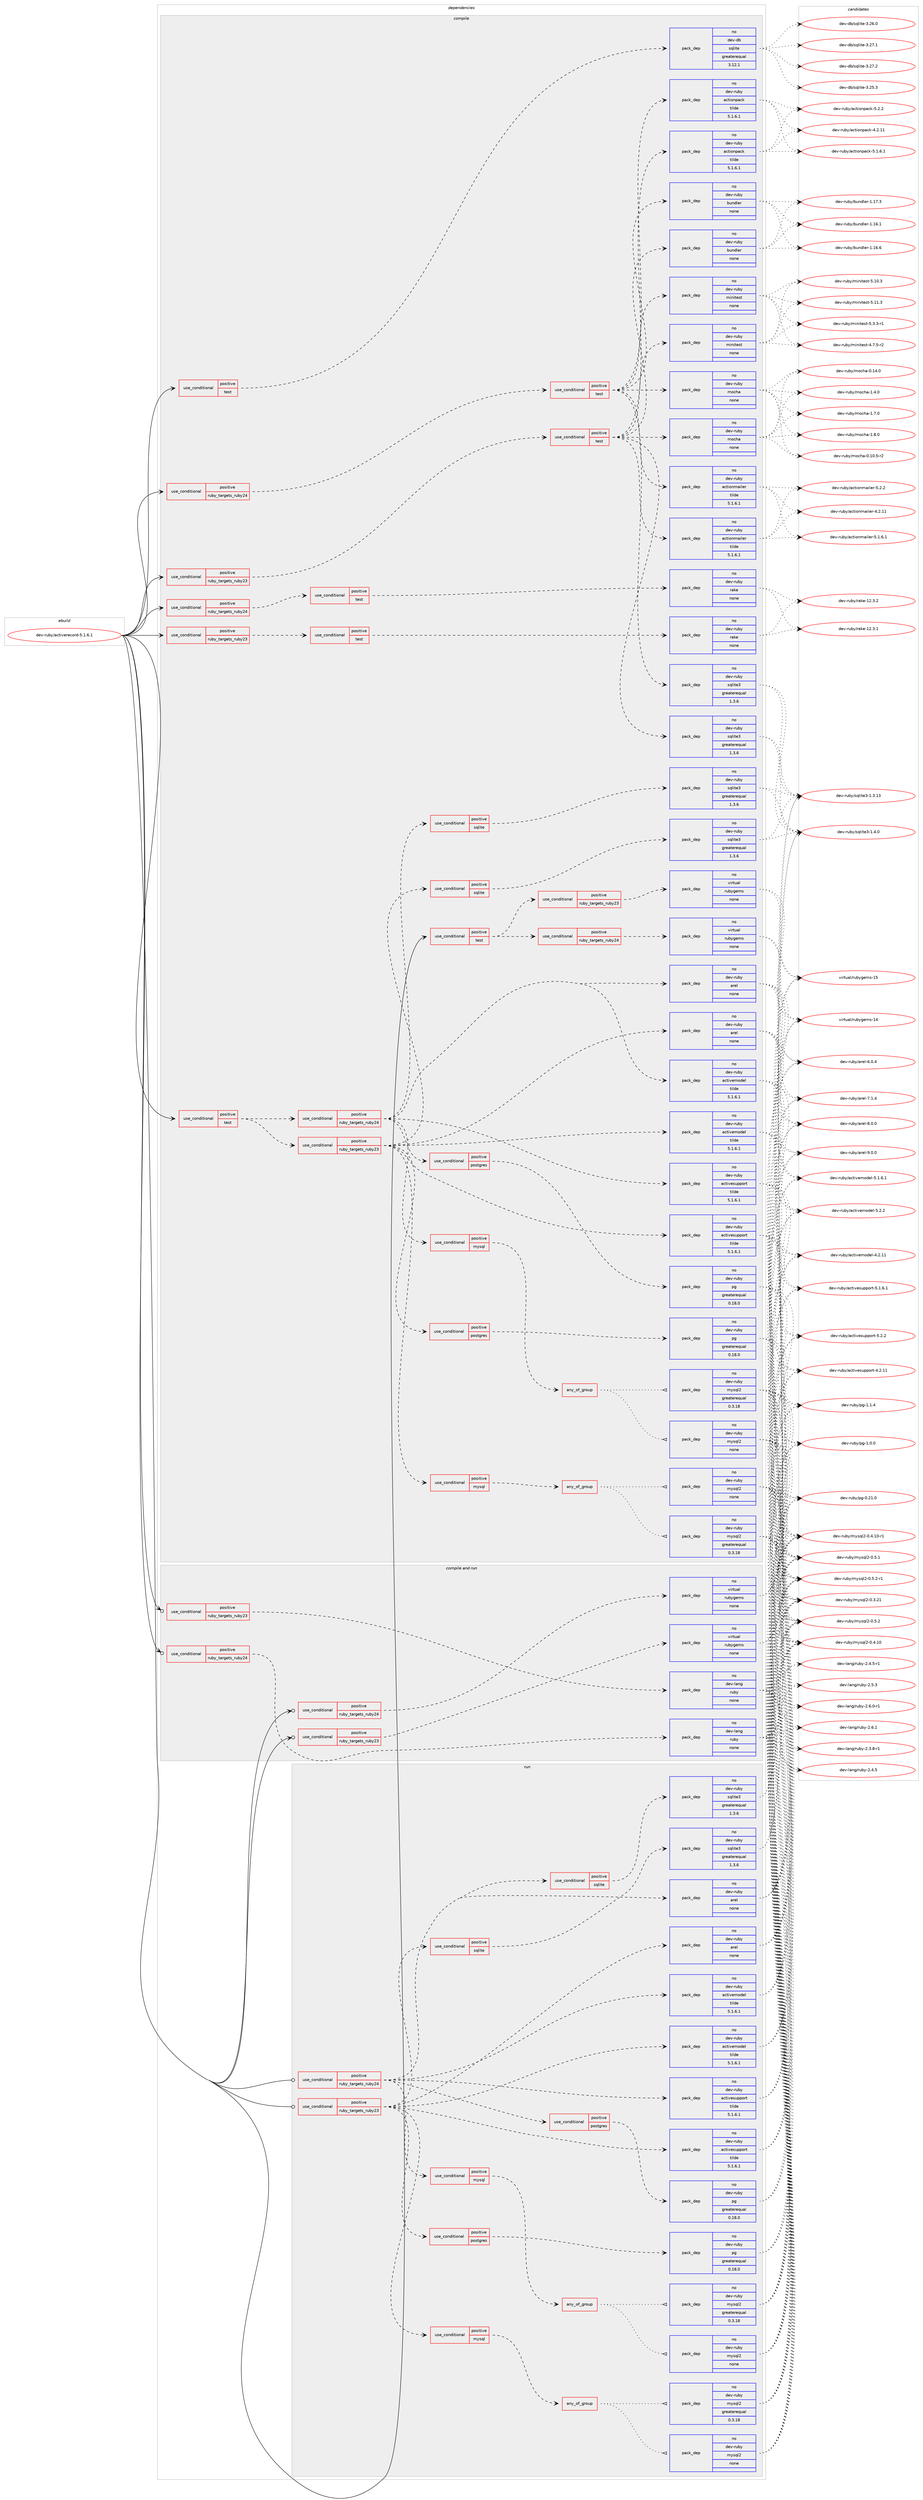 digraph prolog {

# *************
# Graph options
# *************

newrank=true;
concentrate=true;
compound=true;
graph [rankdir=LR,fontname=Helvetica,fontsize=10,ranksep=1.5];#, ranksep=2.5, nodesep=0.2];
edge  [arrowhead=vee];
node  [fontname=Helvetica,fontsize=10];

# **********
# The ebuild
# **********

subgraph cluster_leftcol {
color=gray;
rank=same;
label=<<i>ebuild</i>>;
id [label="dev-ruby/activerecord-5.1.6.1", color=red, width=4, href="../dev-ruby/activerecord-5.1.6.1.svg"];
}

# ****************
# The dependencies
# ****************

subgraph cluster_midcol {
color=gray;
label=<<i>dependencies</i>>;
subgraph cluster_compile {
fillcolor="#eeeeee";
style=filled;
label=<<i>compile</i>>;
subgraph cond392588 {
dependency1479330 [label=<<TABLE BORDER="0" CELLBORDER="1" CELLSPACING="0" CELLPADDING="4"><TR><TD ROWSPAN="3" CELLPADDING="10">use_conditional</TD></TR><TR><TD>positive</TD></TR><TR><TD>ruby_targets_ruby23</TD></TR></TABLE>>, shape=none, color=red];
subgraph cond392589 {
dependency1479331 [label=<<TABLE BORDER="0" CELLBORDER="1" CELLSPACING="0" CELLPADDING="4"><TR><TD ROWSPAN="3" CELLPADDING="10">use_conditional</TD></TR><TR><TD>positive</TD></TR><TR><TD>test</TD></TR></TABLE>>, shape=none, color=red];
subgraph pack1063332 {
dependency1479332 [label=<<TABLE BORDER="0" CELLBORDER="1" CELLSPACING="0" CELLPADDING="4" WIDTH="220"><TR><TD ROWSPAN="6" CELLPADDING="30">pack_dep</TD></TR><TR><TD WIDTH="110">no</TD></TR><TR><TD>dev-ruby</TD></TR><TR><TD>bundler</TD></TR><TR><TD>none</TD></TR><TR><TD></TD></TR></TABLE>>, shape=none, color=blue];
}
dependency1479331:e -> dependency1479332:w [weight=20,style="dashed",arrowhead="vee"];
subgraph pack1063333 {
dependency1479333 [label=<<TABLE BORDER="0" CELLBORDER="1" CELLSPACING="0" CELLPADDING="4" WIDTH="220"><TR><TD ROWSPAN="6" CELLPADDING="30">pack_dep</TD></TR><TR><TD WIDTH="110">no</TD></TR><TR><TD>dev-ruby</TD></TR><TR><TD>actionpack</TD></TR><TR><TD>tilde</TD></TR><TR><TD>5.1.6.1</TD></TR></TABLE>>, shape=none, color=blue];
}
dependency1479331:e -> dependency1479333:w [weight=20,style="dashed",arrowhead="vee"];
subgraph pack1063334 {
dependency1479334 [label=<<TABLE BORDER="0" CELLBORDER="1" CELLSPACING="0" CELLPADDING="4" WIDTH="220"><TR><TD ROWSPAN="6" CELLPADDING="30">pack_dep</TD></TR><TR><TD WIDTH="110">no</TD></TR><TR><TD>dev-ruby</TD></TR><TR><TD>actionmailer</TD></TR><TR><TD>tilde</TD></TR><TR><TD>5.1.6.1</TD></TR></TABLE>>, shape=none, color=blue];
}
dependency1479331:e -> dependency1479334:w [weight=20,style="dashed",arrowhead="vee"];
subgraph pack1063335 {
dependency1479335 [label=<<TABLE BORDER="0" CELLBORDER="1" CELLSPACING="0" CELLPADDING="4" WIDTH="220"><TR><TD ROWSPAN="6" CELLPADDING="30">pack_dep</TD></TR><TR><TD WIDTH="110">no</TD></TR><TR><TD>dev-ruby</TD></TR><TR><TD>sqlite3</TD></TR><TR><TD>greaterequal</TD></TR><TR><TD>1.3.6</TD></TR></TABLE>>, shape=none, color=blue];
}
dependency1479331:e -> dependency1479335:w [weight=20,style="dashed",arrowhead="vee"];
subgraph pack1063336 {
dependency1479336 [label=<<TABLE BORDER="0" CELLBORDER="1" CELLSPACING="0" CELLPADDING="4" WIDTH="220"><TR><TD ROWSPAN="6" CELLPADDING="30">pack_dep</TD></TR><TR><TD WIDTH="110">no</TD></TR><TR><TD>dev-ruby</TD></TR><TR><TD>mocha</TD></TR><TR><TD>none</TD></TR><TR><TD></TD></TR></TABLE>>, shape=none, color=blue];
}
dependency1479331:e -> dependency1479336:w [weight=20,style="dashed",arrowhead="vee"];
subgraph pack1063337 {
dependency1479337 [label=<<TABLE BORDER="0" CELLBORDER="1" CELLSPACING="0" CELLPADDING="4" WIDTH="220"><TR><TD ROWSPAN="6" CELLPADDING="30">pack_dep</TD></TR><TR><TD WIDTH="110">no</TD></TR><TR><TD>dev-ruby</TD></TR><TR><TD>minitest</TD></TR><TR><TD>none</TD></TR><TR><TD></TD></TR></TABLE>>, shape=none, color=blue];
}
dependency1479331:e -> dependency1479337:w [weight=20,style="dashed",arrowhead="vee"];
}
dependency1479330:e -> dependency1479331:w [weight=20,style="dashed",arrowhead="vee"];
}
id:e -> dependency1479330:w [weight=20,style="solid",arrowhead="vee"];
subgraph cond392590 {
dependency1479338 [label=<<TABLE BORDER="0" CELLBORDER="1" CELLSPACING="0" CELLPADDING="4"><TR><TD ROWSPAN="3" CELLPADDING="10">use_conditional</TD></TR><TR><TD>positive</TD></TR><TR><TD>ruby_targets_ruby23</TD></TR></TABLE>>, shape=none, color=red];
subgraph cond392591 {
dependency1479339 [label=<<TABLE BORDER="0" CELLBORDER="1" CELLSPACING="0" CELLPADDING="4"><TR><TD ROWSPAN="3" CELLPADDING="10">use_conditional</TD></TR><TR><TD>positive</TD></TR><TR><TD>test</TD></TR></TABLE>>, shape=none, color=red];
subgraph pack1063338 {
dependency1479340 [label=<<TABLE BORDER="0" CELLBORDER="1" CELLSPACING="0" CELLPADDING="4" WIDTH="220"><TR><TD ROWSPAN="6" CELLPADDING="30">pack_dep</TD></TR><TR><TD WIDTH="110">no</TD></TR><TR><TD>dev-ruby</TD></TR><TR><TD>rake</TD></TR><TR><TD>none</TD></TR><TR><TD></TD></TR></TABLE>>, shape=none, color=blue];
}
dependency1479339:e -> dependency1479340:w [weight=20,style="dashed",arrowhead="vee"];
}
dependency1479338:e -> dependency1479339:w [weight=20,style="dashed",arrowhead="vee"];
}
id:e -> dependency1479338:w [weight=20,style="solid",arrowhead="vee"];
subgraph cond392592 {
dependency1479341 [label=<<TABLE BORDER="0" CELLBORDER="1" CELLSPACING="0" CELLPADDING="4"><TR><TD ROWSPAN="3" CELLPADDING="10">use_conditional</TD></TR><TR><TD>positive</TD></TR><TR><TD>ruby_targets_ruby24</TD></TR></TABLE>>, shape=none, color=red];
subgraph cond392593 {
dependency1479342 [label=<<TABLE BORDER="0" CELLBORDER="1" CELLSPACING="0" CELLPADDING="4"><TR><TD ROWSPAN="3" CELLPADDING="10">use_conditional</TD></TR><TR><TD>positive</TD></TR><TR><TD>test</TD></TR></TABLE>>, shape=none, color=red];
subgraph pack1063339 {
dependency1479343 [label=<<TABLE BORDER="0" CELLBORDER="1" CELLSPACING="0" CELLPADDING="4" WIDTH="220"><TR><TD ROWSPAN="6" CELLPADDING="30">pack_dep</TD></TR><TR><TD WIDTH="110">no</TD></TR><TR><TD>dev-ruby</TD></TR><TR><TD>bundler</TD></TR><TR><TD>none</TD></TR><TR><TD></TD></TR></TABLE>>, shape=none, color=blue];
}
dependency1479342:e -> dependency1479343:w [weight=20,style="dashed",arrowhead="vee"];
subgraph pack1063340 {
dependency1479344 [label=<<TABLE BORDER="0" CELLBORDER="1" CELLSPACING="0" CELLPADDING="4" WIDTH="220"><TR><TD ROWSPAN="6" CELLPADDING="30">pack_dep</TD></TR><TR><TD WIDTH="110">no</TD></TR><TR><TD>dev-ruby</TD></TR><TR><TD>actionpack</TD></TR><TR><TD>tilde</TD></TR><TR><TD>5.1.6.1</TD></TR></TABLE>>, shape=none, color=blue];
}
dependency1479342:e -> dependency1479344:w [weight=20,style="dashed",arrowhead="vee"];
subgraph pack1063341 {
dependency1479345 [label=<<TABLE BORDER="0" CELLBORDER="1" CELLSPACING="0" CELLPADDING="4" WIDTH="220"><TR><TD ROWSPAN="6" CELLPADDING="30">pack_dep</TD></TR><TR><TD WIDTH="110">no</TD></TR><TR><TD>dev-ruby</TD></TR><TR><TD>actionmailer</TD></TR><TR><TD>tilde</TD></TR><TR><TD>5.1.6.1</TD></TR></TABLE>>, shape=none, color=blue];
}
dependency1479342:e -> dependency1479345:w [weight=20,style="dashed",arrowhead="vee"];
subgraph pack1063342 {
dependency1479346 [label=<<TABLE BORDER="0" CELLBORDER="1" CELLSPACING="0" CELLPADDING="4" WIDTH="220"><TR><TD ROWSPAN="6" CELLPADDING="30">pack_dep</TD></TR><TR><TD WIDTH="110">no</TD></TR><TR><TD>dev-ruby</TD></TR><TR><TD>sqlite3</TD></TR><TR><TD>greaterequal</TD></TR><TR><TD>1.3.6</TD></TR></TABLE>>, shape=none, color=blue];
}
dependency1479342:e -> dependency1479346:w [weight=20,style="dashed",arrowhead="vee"];
subgraph pack1063343 {
dependency1479347 [label=<<TABLE BORDER="0" CELLBORDER="1" CELLSPACING="0" CELLPADDING="4" WIDTH="220"><TR><TD ROWSPAN="6" CELLPADDING="30">pack_dep</TD></TR><TR><TD WIDTH="110">no</TD></TR><TR><TD>dev-ruby</TD></TR><TR><TD>mocha</TD></TR><TR><TD>none</TD></TR><TR><TD></TD></TR></TABLE>>, shape=none, color=blue];
}
dependency1479342:e -> dependency1479347:w [weight=20,style="dashed",arrowhead="vee"];
subgraph pack1063344 {
dependency1479348 [label=<<TABLE BORDER="0" CELLBORDER="1" CELLSPACING="0" CELLPADDING="4" WIDTH="220"><TR><TD ROWSPAN="6" CELLPADDING="30">pack_dep</TD></TR><TR><TD WIDTH="110">no</TD></TR><TR><TD>dev-ruby</TD></TR><TR><TD>minitest</TD></TR><TR><TD>none</TD></TR><TR><TD></TD></TR></TABLE>>, shape=none, color=blue];
}
dependency1479342:e -> dependency1479348:w [weight=20,style="dashed",arrowhead="vee"];
}
dependency1479341:e -> dependency1479342:w [weight=20,style="dashed",arrowhead="vee"];
}
id:e -> dependency1479341:w [weight=20,style="solid",arrowhead="vee"];
subgraph cond392594 {
dependency1479349 [label=<<TABLE BORDER="0" CELLBORDER="1" CELLSPACING="0" CELLPADDING="4"><TR><TD ROWSPAN="3" CELLPADDING="10">use_conditional</TD></TR><TR><TD>positive</TD></TR><TR><TD>ruby_targets_ruby24</TD></TR></TABLE>>, shape=none, color=red];
subgraph cond392595 {
dependency1479350 [label=<<TABLE BORDER="0" CELLBORDER="1" CELLSPACING="0" CELLPADDING="4"><TR><TD ROWSPAN="3" CELLPADDING="10">use_conditional</TD></TR><TR><TD>positive</TD></TR><TR><TD>test</TD></TR></TABLE>>, shape=none, color=red];
subgraph pack1063345 {
dependency1479351 [label=<<TABLE BORDER="0" CELLBORDER="1" CELLSPACING="0" CELLPADDING="4" WIDTH="220"><TR><TD ROWSPAN="6" CELLPADDING="30">pack_dep</TD></TR><TR><TD WIDTH="110">no</TD></TR><TR><TD>dev-ruby</TD></TR><TR><TD>rake</TD></TR><TR><TD>none</TD></TR><TR><TD></TD></TR></TABLE>>, shape=none, color=blue];
}
dependency1479350:e -> dependency1479351:w [weight=20,style="dashed",arrowhead="vee"];
}
dependency1479349:e -> dependency1479350:w [weight=20,style="dashed",arrowhead="vee"];
}
id:e -> dependency1479349:w [weight=20,style="solid",arrowhead="vee"];
subgraph cond392596 {
dependency1479352 [label=<<TABLE BORDER="0" CELLBORDER="1" CELLSPACING="0" CELLPADDING="4"><TR><TD ROWSPAN="3" CELLPADDING="10">use_conditional</TD></TR><TR><TD>positive</TD></TR><TR><TD>test</TD></TR></TABLE>>, shape=none, color=red];
subgraph cond392597 {
dependency1479353 [label=<<TABLE BORDER="0" CELLBORDER="1" CELLSPACING="0" CELLPADDING="4"><TR><TD ROWSPAN="3" CELLPADDING="10">use_conditional</TD></TR><TR><TD>positive</TD></TR><TR><TD>ruby_targets_ruby23</TD></TR></TABLE>>, shape=none, color=red];
subgraph pack1063346 {
dependency1479354 [label=<<TABLE BORDER="0" CELLBORDER="1" CELLSPACING="0" CELLPADDING="4" WIDTH="220"><TR><TD ROWSPAN="6" CELLPADDING="30">pack_dep</TD></TR><TR><TD WIDTH="110">no</TD></TR><TR><TD>dev-ruby</TD></TR><TR><TD>activesupport</TD></TR><TR><TD>tilde</TD></TR><TR><TD>5.1.6.1</TD></TR></TABLE>>, shape=none, color=blue];
}
dependency1479353:e -> dependency1479354:w [weight=20,style="dashed",arrowhead="vee"];
subgraph pack1063347 {
dependency1479355 [label=<<TABLE BORDER="0" CELLBORDER="1" CELLSPACING="0" CELLPADDING="4" WIDTH="220"><TR><TD ROWSPAN="6" CELLPADDING="30">pack_dep</TD></TR><TR><TD WIDTH="110">no</TD></TR><TR><TD>dev-ruby</TD></TR><TR><TD>activemodel</TD></TR><TR><TD>tilde</TD></TR><TR><TD>5.1.6.1</TD></TR></TABLE>>, shape=none, color=blue];
}
dependency1479353:e -> dependency1479355:w [weight=20,style="dashed",arrowhead="vee"];
subgraph pack1063348 {
dependency1479356 [label=<<TABLE BORDER="0" CELLBORDER="1" CELLSPACING="0" CELLPADDING="4" WIDTH="220"><TR><TD ROWSPAN="6" CELLPADDING="30">pack_dep</TD></TR><TR><TD WIDTH="110">no</TD></TR><TR><TD>dev-ruby</TD></TR><TR><TD>arel</TD></TR><TR><TD>none</TD></TR><TR><TD></TD></TR></TABLE>>, shape=none, color=blue];
}
dependency1479353:e -> dependency1479356:w [weight=20,style="dashed",arrowhead="vee"];
subgraph cond392598 {
dependency1479357 [label=<<TABLE BORDER="0" CELLBORDER="1" CELLSPACING="0" CELLPADDING="4"><TR><TD ROWSPAN="3" CELLPADDING="10">use_conditional</TD></TR><TR><TD>positive</TD></TR><TR><TD>sqlite</TD></TR></TABLE>>, shape=none, color=red];
subgraph pack1063349 {
dependency1479358 [label=<<TABLE BORDER="0" CELLBORDER="1" CELLSPACING="0" CELLPADDING="4" WIDTH="220"><TR><TD ROWSPAN="6" CELLPADDING="30">pack_dep</TD></TR><TR><TD WIDTH="110">no</TD></TR><TR><TD>dev-ruby</TD></TR><TR><TD>sqlite3</TD></TR><TR><TD>greaterequal</TD></TR><TR><TD>1.3.6</TD></TR></TABLE>>, shape=none, color=blue];
}
dependency1479357:e -> dependency1479358:w [weight=20,style="dashed",arrowhead="vee"];
}
dependency1479353:e -> dependency1479357:w [weight=20,style="dashed",arrowhead="vee"];
subgraph cond392599 {
dependency1479359 [label=<<TABLE BORDER="0" CELLBORDER="1" CELLSPACING="0" CELLPADDING="4"><TR><TD ROWSPAN="3" CELLPADDING="10">use_conditional</TD></TR><TR><TD>positive</TD></TR><TR><TD>mysql</TD></TR></TABLE>>, shape=none, color=red];
subgraph any22822 {
dependency1479360 [label=<<TABLE BORDER="0" CELLBORDER="1" CELLSPACING="0" CELLPADDING="4"><TR><TD CELLPADDING="10">any_of_group</TD></TR></TABLE>>, shape=none, color=red];subgraph pack1063350 {
dependency1479361 [label=<<TABLE BORDER="0" CELLBORDER="1" CELLSPACING="0" CELLPADDING="4" WIDTH="220"><TR><TD ROWSPAN="6" CELLPADDING="30">pack_dep</TD></TR><TR><TD WIDTH="110">no</TD></TR><TR><TD>dev-ruby</TD></TR><TR><TD>mysql2</TD></TR><TR><TD>none</TD></TR><TR><TD></TD></TR></TABLE>>, shape=none, color=blue];
}
dependency1479360:e -> dependency1479361:w [weight=20,style="dotted",arrowhead="oinv"];
subgraph pack1063351 {
dependency1479362 [label=<<TABLE BORDER="0" CELLBORDER="1" CELLSPACING="0" CELLPADDING="4" WIDTH="220"><TR><TD ROWSPAN="6" CELLPADDING="30">pack_dep</TD></TR><TR><TD WIDTH="110">no</TD></TR><TR><TD>dev-ruby</TD></TR><TR><TD>mysql2</TD></TR><TR><TD>greaterequal</TD></TR><TR><TD>0.3.18</TD></TR></TABLE>>, shape=none, color=blue];
}
dependency1479360:e -> dependency1479362:w [weight=20,style="dotted",arrowhead="oinv"];
}
dependency1479359:e -> dependency1479360:w [weight=20,style="dashed",arrowhead="vee"];
}
dependency1479353:e -> dependency1479359:w [weight=20,style="dashed",arrowhead="vee"];
subgraph cond392600 {
dependency1479363 [label=<<TABLE BORDER="0" CELLBORDER="1" CELLSPACING="0" CELLPADDING="4"><TR><TD ROWSPAN="3" CELLPADDING="10">use_conditional</TD></TR><TR><TD>positive</TD></TR><TR><TD>postgres</TD></TR></TABLE>>, shape=none, color=red];
subgraph pack1063352 {
dependency1479364 [label=<<TABLE BORDER="0" CELLBORDER="1" CELLSPACING="0" CELLPADDING="4" WIDTH="220"><TR><TD ROWSPAN="6" CELLPADDING="30">pack_dep</TD></TR><TR><TD WIDTH="110">no</TD></TR><TR><TD>dev-ruby</TD></TR><TR><TD>pg</TD></TR><TR><TD>greaterequal</TD></TR><TR><TD>0.18.0</TD></TR></TABLE>>, shape=none, color=blue];
}
dependency1479363:e -> dependency1479364:w [weight=20,style="dashed",arrowhead="vee"];
}
dependency1479353:e -> dependency1479363:w [weight=20,style="dashed",arrowhead="vee"];
}
dependency1479352:e -> dependency1479353:w [weight=20,style="dashed",arrowhead="vee"];
subgraph cond392601 {
dependency1479365 [label=<<TABLE BORDER="0" CELLBORDER="1" CELLSPACING="0" CELLPADDING="4"><TR><TD ROWSPAN="3" CELLPADDING="10">use_conditional</TD></TR><TR><TD>positive</TD></TR><TR><TD>ruby_targets_ruby24</TD></TR></TABLE>>, shape=none, color=red];
subgraph pack1063353 {
dependency1479366 [label=<<TABLE BORDER="0" CELLBORDER="1" CELLSPACING="0" CELLPADDING="4" WIDTH="220"><TR><TD ROWSPAN="6" CELLPADDING="30">pack_dep</TD></TR><TR><TD WIDTH="110">no</TD></TR><TR><TD>dev-ruby</TD></TR><TR><TD>activesupport</TD></TR><TR><TD>tilde</TD></TR><TR><TD>5.1.6.1</TD></TR></TABLE>>, shape=none, color=blue];
}
dependency1479365:e -> dependency1479366:w [weight=20,style="dashed",arrowhead="vee"];
subgraph pack1063354 {
dependency1479367 [label=<<TABLE BORDER="0" CELLBORDER="1" CELLSPACING="0" CELLPADDING="4" WIDTH="220"><TR><TD ROWSPAN="6" CELLPADDING="30">pack_dep</TD></TR><TR><TD WIDTH="110">no</TD></TR><TR><TD>dev-ruby</TD></TR><TR><TD>activemodel</TD></TR><TR><TD>tilde</TD></TR><TR><TD>5.1.6.1</TD></TR></TABLE>>, shape=none, color=blue];
}
dependency1479365:e -> dependency1479367:w [weight=20,style="dashed",arrowhead="vee"];
subgraph pack1063355 {
dependency1479368 [label=<<TABLE BORDER="0" CELLBORDER="1" CELLSPACING="0" CELLPADDING="4" WIDTH="220"><TR><TD ROWSPAN="6" CELLPADDING="30">pack_dep</TD></TR><TR><TD WIDTH="110">no</TD></TR><TR><TD>dev-ruby</TD></TR><TR><TD>arel</TD></TR><TR><TD>none</TD></TR><TR><TD></TD></TR></TABLE>>, shape=none, color=blue];
}
dependency1479365:e -> dependency1479368:w [weight=20,style="dashed",arrowhead="vee"];
subgraph cond392602 {
dependency1479369 [label=<<TABLE BORDER="0" CELLBORDER="1" CELLSPACING="0" CELLPADDING="4"><TR><TD ROWSPAN="3" CELLPADDING="10">use_conditional</TD></TR><TR><TD>positive</TD></TR><TR><TD>sqlite</TD></TR></TABLE>>, shape=none, color=red];
subgraph pack1063356 {
dependency1479370 [label=<<TABLE BORDER="0" CELLBORDER="1" CELLSPACING="0" CELLPADDING="4" WIDTH="220"><TR><TD ROWSPAN="6" CELLPADDING="30">pack_dep</TD></TR><TR><TD WIDTH="110">no</TD></TR><TR><TD>dev-ruby</TD></TR><TR><TD>sqlite3</TD></TR><TR><TD>greaterequal</TD></TR><TR><TD>1.3.6</TD></TR></TABLE>>, shape=none, color=blue];
}
dependency1479369:e -> dependency1479370:w [weight=20,style="dashed",arrowhead="vee"];
}
dependency1479365:e -> dependency1479369:w [weight=20,style="dashed",arrowhead="vee"];
subgraph cond392603 {
dependency1479371 [label=<<TABLE BORDER="0" CELLBORDER="1" CELLSPACING="0" CELLPADDING="4"><TR><TD ROWSPAN="3" CELLPADDING="10">use_conditional</TD></TR><TR><TD>positive</TD></TR><TR><TD>mysql</TD></TR></TABLE>>, shape=none, color=red];
subgraph any22823 {
dependency1479372 [label=<<TABLE BORDER="0" CELLBORDER="1" CELLSPACING="0" CELLPADDING="4"><TR><TD CELLPADDING="10">any_of_group</TD></TR></TABLE>>, shape=none, color=red];subgraph pack1063357 {
dependency1479373 [label=<<TABLE BORDER="0" CELLBORDER="1" CELLSPACING="0" CELLPADDING="4" WIDTH="220"><TR><TD ROWSPAN="6" CELLPADDING="30">pack_dep</TD></TR><TR><TD WIDTH="110">no</TD></TR><TR><TD>dev-ruby</TD></TR><TR><TD>mysql2</TD></TR><TR><TD>none</TD></TR><TR><TD></TD></TR></TABLE>>, shape=none, color=blue];
}
dependency1479372:e -> dependency1479373:w [weight=20,style="dotted",arrowhead="oinv"];
subgraph pack1063358 {
dependency1479374 [label=<<TABLE BORDER="0" CELLBORDER="1" CELLSPACING="0" CELLPADDING="4" WIDTH="220"><TR><TD ROWSPAN="6" CELLPADDING="30">pack_dep</TD></TR><TR><TD WIDTH="110">no</TD></TR><TR><TD>dev-ruby</TD></TR><TR><TD>mysql2</TD></TR><TR><TD>greaterequal</TD></TR><TR><TD>0.3.18</TD></TR></TABLE>>, shape=none, color=blue];
}
dependency1479372:e -> dependency1479374:w [weight=20,style="dotted",arrowhead="oinv"];
}
dependency1479371:e -> dependency1479372:w [weight=20,style="dashed",arrowhead="vee"];
}
dependency1479365:e -> dependency1479371:w [weight=20,style="dashed",arrowhead="vee"];
subgraph cond392604 {
dependency1479375 [label=<<TABLE BORDER="0" CELLBORDER="1" CELLSPACING="0" CELLPADDING="4"><TR><TD ROWSPAN="3" CELLPADDING="10">use_conditional</TD></TR><TR><TD>positive</TD></TR><TR><TD>postgres</TD></TR></TABLE>>, shape=none, color=red];
subgraph pack1063359 {
dependency1479376 [label=<<TABLE BORDER="0" CELLBORDER="1" CELLSPACING="0" CELLPADDING="4" WIDTH="220"><TR><TD ROWSPAN="6" CELLPADDING="30">pack_dep</TD></TR><TR><TD WIDTH="110">no</TD></TR><TR><TD>dev-ruby</TD></TR><TR><TD>pg</TD></TR><TR><TD>greaterequal</TD></TR><TR><TD>0.18.0</TD></TR></TABLE>>, shape=none, color=blue];
}
dependency1479375:e -> dependency1479376:w [weight=20,style="dashed",arrowhead="vee"];
}
dependency1479365:e -> dependency1479375:w [weight=20,style="dashed",arrowhead="vee"];
}
dependency1479352:e -> dependency1479365:w [weight=20,style="dashed",arrowhead="vee"];
}
id:e -> dependency1479352:w [weight=20,style="solid",arrowhead="vee"];
subgraph cond392605 {
dependency1479377 [label=<<TABLE BORDER="0" CELLBORDER="1" CELLSPACING="0" CELLPADDING="4"><TR><TD ROWSPAN="3" CELLPADDING="10">use_conditional</TD></TR><TR><TD>positive</TD></TR><TR><TD>test</TD></TR></TABLE>>, shape=none, color=red];
subgraph cond392606 {
dependency1479378 [label=<<TABLE BORDER="0" CELLBORDER="1" CELLSPACING="0" CELLPADDING="4"><TR><TD ROWSPAN="3" CELLPADDING="10">use_conditional</TD></TR><TR><TD>positive</TD></TR><TR><TD>ruby_targets_ruby23</TD></TR></TABLE>>, shape=none, color=red];
subgraph pack1063360 {
dependency1479379 [label=<<TABLE BORDER="0" CELLBORDER="1" CELLSPACING="0" CELLPADDING="4" WIDTH="220"><TR><TD ROWSPAN="6" CELLPADDING="30">pack_dep</TD></TR><TR><TD WIDTH="110">no</TD></TR><TR><TD>virtual</TD></TR><TR><TD>rubygems</TD></TR><TR><TD>none</TD></TR><TR><TD></TD></TR></TABLE>>, shape=none, color=blue];
}
dependency1479378:e -> dependency1479379:w [weight=20,style="dashed",arrowhead="vee"];
}
dependency1479377:e -> dependency1479378:w [weight=20,style="dashed",arrowhead="vee"];
subgraph cond392607 {
dependency1479380 [label=<<TABLE BORDER="0" CELLBORDER="1" CELLSPACING="0" CELLPADDING="4"><TR><TD ROWSPAN="3" CELLPADDING="10">use_conditional</TD></TR><TR><TD>positive</TD></TR><TR><TD>ruby_targets_ruby24</TD></TR></TABLE>>, shape=none, color=red];
subgraph pack1063361 {
dependency1479381 [label=<<TABLE BORDER="0" CELLBORDER="1" CELLSPACING="0" CELLPADDING="4" WIDTH="220"><TR><TD ROWSPAN="6" CELLPADDING="30">pack_dep</TD></TR><TR><TD WIDTH="110">no</TD></TR><TR><TD>virtual</TD></TR><TR><TD>rubygems</TD></TR><TR><TD>none</TD></TR><TR><TD></TD></TR></TABLE>>, shape=none, color=blue];
}
dependency1479380:e -> dependency1479381:w [weight=20,style="dashed",arrowhead="vee"];
}
dependency1479377:e -> dependency1479380:w [weight=20,style="dashed",arrowhead="vee"];
}
id:e -> dependency1479377:w [weight=20,style="solid",arrowhead="vee"];
subgraph cond392608 {
dependency1479382 [label=<<TABLE BORDER="0" CELLBORDER="1" CELLSPACING="0" CELLPADDING="4"><TR><TD ROWSPAN="3" CELLPADDING="10">use_conditional</TD></TR><TR><TD>positive</TD></TR><TR><TD>test</TD></TR></TABLE>>, shape=none, color=red];
subgraph pack1063362 {
dependency1479383 [label=<<TABLE BORDER="0" CELLBORDER="1" CELLSPACING="0" CELLPADDING="4" WIDTH="220"><TR><TD ROWSPAN="6" CELLPADDING="30">pack_dep</TD></TR><TR><TD WIDTH="110">no</TD></TR><TR><TD>dev-db</TD></TR><TR><TD>sqlite</TD></TR><TR><TD>greaterequal</TD></TR><TR><TD>3.12.1</TD></TR></TABLE>>, shape=none, color=blue];
}
dependency1479382:e -> dependency1479383:w [weight=20,style="dashed",arrowhead="vee"];
}
id:e -> dependency1479382:w [weight=20,style="solid",arrowhead="vee"];
}
subgraph cluster_compileandrun {
fillcolor="#eeeeee";
style=filled;
label=<<i>compile and run</i>>;
subgraph cond392609 {
dependency1479384 [label=<<TABLE BORDER="0" CELLBORDER="1" CELLSPACING="0" CELLPADDING="4"><TR><TD ROWSPAN="3" CELLPADDING="10">use_conditional</TD></TR><TR><TD>positive</TD></TR><TR><TD>ruby_targets_ruby23</TD></TR></TABLE>>, shape=none, color=red];
subgraph pack1063363 {
dependency1479385 [label=<<TABLE BORDER="0" CELLBORDER="1" CELLSPACING="0" CELLPADDING="4" WIDTH="220"><TR><TD ROWSPAN="6" CELLPADDING="30">pack_dep</TD></TR><TR><TD WIDTH="110">no</TD></TR><TR><TD>dev-lang</TD></TR><TR><TD>ruby</TD></TR><TR><TD>none</TD></TR><TR><TD></TD></TR></TABLE>>, shape=none, color=blue];
}
dependency1479384:e -> dependency1479385:w [weight=20,style="dashed",arrowhead="vee"];
}
id:e -> dependency1479384:w [weight=20,style="solid",arrowhead="odotvee"];
subgraph cond392610 {
dependency1479386 [label=<<TABLE BORDER="0" CELLBORDER="1" CELLSPACING="0" CELLPADDING="4"><TR><TD ROWSPAN="3" CELLPADDING="10">use_conditional</TD></TR><TR><TD>positive</TD></TR><TR><TD>ruby_targets_ruby23</TD></TR></TABLE>>, shape=none, color=red];
subgraph pack1063364 {
dependency1479387 [label=<<TABLE BORDER="0" CELLBORDER="1" CELLSPACING="0" CELLPADDING="4" WIDTH="220"><TR><TD ROWSPAN="6" CELLPADDING="30">pack_dep</TD></TR><TR><TD WIDTH="110">no</TD></TR><TR><TD>virtual</TD></TR><TR><TD>rubygems</TD></TR><TR><TD>none</TD></TR><TR><TD></TD></TR></TABLE>>, shape=none, color=blue];
}
dependency1479386:e -> dependency1479387:w [weight=20,style="dashed",arrowhead="vee"];
}
id:e -> dependency1479386:w [weight=20,style="solid",arrowhead="odotvee"];
subgraph cond392611 {
dependency1479388 [label=<<TABLE BORDER="0" CELLBORDER="1" CELLSPACING="0" CELLPADDING="4"><TR><TD ROWSPAN="3" CELLPADDING="10">use_conditional</TD></TR><TR><TD>positive</TD></TR><TR><TD>ruby_targets_ruby24</TD></TR></TABLE>>, shape=none, color=red];
subgraph pack1063365 {
dependency1479389 [label=<<TABLE BORDER="0" CELLBORDER="1" CELLSPACING="0" CELLPADDING="4" WIDTH="220"><TR><TD ROWSPAN="6" CELLPADDING="30">pack_dep</TD></TR><TR><TD WIDTH="110">no</TD></TR><TR><TD>dev-lang</TD></TR><TR><TD>ruby</TD></TR><TR><TD>none</TD></TR><TR><TD></TD></TR></TABLE>>, shape=none, color=blue];
}
dependency1479388:e -> dependency1479389:w [weight=20,style="dashed",arrowhead="vee"];
}
id:e -> dependency1479388:w [weight=20,style="solid",arrowhead="odotvee"];
subgraph cond392612 {
dependency1479390 [label=<<TABLE BORDER="0" CELLBORDER="1" CELLSPACING="0" CELLPADDING="4"><TR><TD ROWSPAN="3" CELLPADDING="10">use_conditional</TD></TR><TR><TD>positive</TD></TR><TR><TD>ruby_targets_ruby24</TD></TR></TABLE>>, shape=none, color=red];
subgraph pack1063366 {
dependency1479391 [label=<<TABLE BORDER="0" CELLBORDER="1" CELLSPACING="0" CELLPADDING="4" WIDTH="220"><TR><TD ROWSPAN="6" CELLPADDING="30">pack_dep</TD></TR><TR><TD WIDTH="110">no</TD></TR><TR><TD>virtual</TD></TR><TR><TD>rubygems</TD></TR><TR><TD>none</TD></TR><TR><TD></TD></TR></TABLE>>, shape=none, color=blue];
}
dependency1479390:e -> dependency1479391:w [weight=20,style="dashed",arrowhead="vee"];
}
id:e -> dependency1479390:w [weight=20,style="solid",arrowhead="odotvee"];
}
subgraph cluster_run {
fillcolor="#eeeeee";
style=filled;
label=<<i>run</i>>;
subgraph cond392613 {
dependency1479392 [label=<<TABLE BORDER="0" CELLBORDER="1" CELLSPACING="0" CELLPADDING="4"><TR><TD ROWSPAN="3" CELLPADDING="10">use_conditional</TD></TR><TR><TD>positive</TD></TR><TR><TD>ruby_targets_ruby23</TD></TR></TABLE>>, shape=none, color=red];
subgraph pack1063367 {
dependency1479393 [label=<<TABLE BORDER="0" CELLBORDER="1" CELLSPACING="0" CELLPADDING="4" WIDTH="220"><TR><TD ROWSPAN="6" CELLPADDING="30">pack_dep</TD></TR><TR><TD WIDTH="110">no</TD></TR><TR><TD>dev-ruby</TD></TR><TR><TD>activesupport</TD></TR><TR><TD>tilde</TD></TR><TR><TD>5.1.6.1</TD></TR></TABLE>>, shape=none, color=blue];
}
dependency1479392:e -> dependency1479393:w [weight=20,style="dashed",arrowhead="vee"];
subgraph pack1063368 {
dependency1479394 [label=<<TABLE BORDER="0" CELLBORDER="1" CELLSPACING="0" CELLPADDING="4" WIDTH="220"><TR><TD ROWSPAN="6" CELLPADDING="30">pack_dep</TD></TR><TR><TD WIDTH="110">no</TD></TR><TR><TD>dev-ruby</TD></TR><TR><TD>activemodel</TD></TR><TR><TD>tilde</TD></TR><TR><TD>5.1.6.1</TD></TR></TABLE>>, shape=none, color=blue];
}
dependency1479392:e -> dependency1479394:w [weight=20,style="dashed",arrowhead="vee"];
subgraph pack1063369 {
dependency1479395 [label=<<TABLE BORDER="0" CELLBORDER="1" CELLSPACING="0" CELLPADDING="4" WIDTH="220"><TR><TD ROWSPAN="6" CELLPADDING="30">pack_dep</TD></TR><TR><TD WIDTH="110">no</TD></TR><TR><TD>dev-ruby</TD></TR><TR><TD>arel</TD></TR><TR><TD>none</TD></TR><TR><TD></TD></TR></TABLE>>, shape=none, color=blue];
}
dependency1479392:e -> dependency1479395:w [weight=20,style="dashed",arrowhead="vee"];
subgraph cond392614 {
dependency1479396 [label=<<TABLE BORDER="0" CELLBORDER="1" CELLSPACING="0" CELLPADDING="4"><TR><TD ROWSPAN="3" CELLPADDING="10">use_conditional</TD></TR><TR><TD>positive</TD></TR><TR><TD>sqlite</TD></TR></TABLE>>, shape=none, color=red];
subgraph pack1063370 {
dependency1479397 [label=<<TABLE BORDER="0" CELLBORDER="1" CELLSPACING="0" CELLPADDING="4" WIDTH="220"><TR><TD ROWSPAN="6" CELLPADDING="30">pack_dep</TD></TR><TR><TD WIDTH="110">no</TD></TR><TR><TD>dev-ruby</TD></TR><TR><TD>sqlite3</TD></TR><TR><TD>greaterequal</TD></TR><TR><TD>1.3.6</TD></TR></TABLE>>, shape=none, color=blue];
}
dependency1479396:e -> dependency1479397:w [weight=20,style="dashed",arrowhead="vee"];
}
dependency1479392:e -> dependency1479396:w [weight=20,style="dashed",arrowhead="vee"];
subgraph cond392615 {
dependency1479398 [label=<<TABLE BORDER="0" CELLBORDER="1" CELLSPACING="0" CELLPADDING="4"><TR><TD ROWSPAN="3" CELLPADDING="10">use_conditional</TD></TR><TR><TD>positive</TD></TR><TR><TD>mysql</TD></TR></TABLE>>, shape=none, color=red];
subgraph any22824 {
dependency1479399 [label=<<TABLE BORDER="0" CELLBORDER="1" CELLSPACING="0" CELLPADDING="4"><TR><TD CELLPADDING="10">any_of_group</TD></TR></TABLE>>, shape=none, color=red];subgraph pack1063371 {
dependency1479400 [label=<<TABLE BORDER="0" CELLBORDER="1" CELLSPACING="0" CELLPADDING="4" WIDTH="220"><TR><TD ROWSPAN="6" CELLPADDING="30">pack_dep</TD></TR><TR><TD WIDTH="110">no</TD></TR><TR><TD>dev-ruby</TD></TR><TR><TD>mysql2</TD></TR><TR><TD>none</TD></TR><TR><TD></TD></TR></TABLE>>, shape=none, color=blue];
}
dependency1479399:e -> dependency1479400:w [weight=20,style="dotted",arrowhead="oinv"];
subgraph pack1063372 {
dependency1479401 [label=<<TABLE BORDER="0" CELLBORDER="1" CELLSPACING="0" CELLPADDING="4" WIDTH="220"><TR><TD ROWSPAN="6" CELLPADDING="30">pack_dep</TD></TR><TR><TD WIDTH="110">no</TD></TR><TR><TD>dev-ruby</TD></TR><TR><TD>mysql2</TD></TR><TR><TD>greaterequal</TD></TR><TR><TD>0.3.18</TD></TR></TABLE>>, shape=none, color=blue];
}
dependency1479399:e -> dependency1479401:w [weight=20,style="dotted",arrowhead="oinv"];
}
dependency1479398:e -> dependency1479399:w [weight=20,style="dashed",arrowhead="vee"];
}
dependency1479392:e -> dependency1479398:w [weight=20,style="dashed",arrowhead="vee"];
subgraph cond392616 {
dependency1479402 [label=<<TABLE BORDER="0" CELLBORDER="1" CELLSPACING="0" CELLPADDING="4"><TR><TD ROWSPAN="3" CELLPADDING="10">use_conditional</TD></TR><TR><TD>positive</TD></TR><TR><TD>postgres</TD></TR></TABLE>>, shape=none, color=red];
subgraph pack1063373 {
dependency1479403 [label=<<TABLE BORDER="0" CELLBORDER="1" CELLSPACING="0" CELLPADDING="4" WIDTH="220"><TR><TD ROWSPAN="6" CELLPADDING="30">pack_dep</TD></TR><TR><TD WIDTH="110">no</TD></TR><TR><TD>dev-ruby</TD></TR><TR><TD>pg</TD></TR><TR><TD>greaterequal</TD></TR><TR><TD>0.18.0</TD></TR></TABLE>>, shape=none, color=blue];
}
dependency1479402:e -> dependency1479403:w [weight=20,style="dashed",arrowhead="vee"];
}
dependency1479392:e -> dependency1479402:w [weight=20,style="dashed",arrowhead="vee"];
}
id:e -> dependency1479392:w [weight=20,style="solid",arrowhead="odot"];
subgraph cond392617 {
dependency1479404 [label=<<TABLE BORDER="0" CELLBORDER="1" CELLSPACING="0" CELLPADDING="4"><TR><TD ROWSPAN="3" CELLPADDING="10">use_conditional</TD></TR><TR><TD>positive</TD></TR><TR><TD>ruby_targets_ruby24</TD></TR></TABLE>>, shape=none, color=red];
subgraph pack1063374 {
dependency1479405 [label=<<TABLE BORDER="0" CELLBORDER="1" CELLSPACING="0" CELLPADDING="4" WIDTH="220"><TR><TD ROWSPAN="6" CELLPADDING="30">pack_dep</TD></TR><TR><TD WIDTH="110">no</TD></TR><TR><TD>dev-ruby</TD></TR><TR><TD>activesupport</TD></TR><TR><TD>tilde</TD></TR><TR><TD>5.1.6.1</TD></TR></TABLE>>, shape=none, color=blue];
}
dependency1479404:e -> dependency1479405:w [weight=20,style="dashed",arrowhead="vee"];
subgraph pack1063375 {
dependency1479406 [label=<<TABLE BORDER="0" CELLBORDER="1" CELLSPACING="0" CELLPADDING="4" WIDTH="220"><TR><TD ROWSPAN="6" CELLPADDING="30">pack_dep</TD></TR><TR><TD WIDTH="110">no</TD></TR><TR><TD>dev-ruby</TD></TR><TR><TD>activemodel</TD></TR><TR><TD>tilde</TD></TR><TR><TD>5.1.6.1</TD></TR></TABLE>>, shape=none, color=blue];
}
dependency1479404:e -> dependency1479406:w [weight=20,style="dashed",arrowhead="vee"];
subgraph pack1063376 {
dependency1479407 [label=<<TABLE BORDER="0" CELLBORDER="1" CELLSPACING="0" CELLPADDING="4" WIDTH="220"><TR><TD ROWSPAN="6" CELLPADDING="30">pack_dep</TD></TR><TR><TD WIDTH="110">no</TD></TR><TR><TD>dev-ruby</TD></TR><TR><TD>arel</TD></TR><TR><TD>none</TD></TR><TR><TD></TD></TR></TABLE>>, shape=none, color=blue];
}
dependency1479404:e -> dependency1479407:w [weight=20,style="dashed",arrowhead="vee"];
subgraph cond392618 {
dependency1479408 [label=<<TABLE BORDER="0" CELLBORDER="1" CELLSPACING="0" CELLPADDING="4"><TR><TD ROWSPAN="3" CELLPADDING="10">use_conditional</TD></TR><TR><TD>positive</TD></TR><TR><TD>sqlite</TD></TR></TABLE>>, shape=none, color=red];
subgraph pack1063377 {
dependency1479409 [label=<<TABLE BORDER="0" CELLBORDER="1" CELLSPACING="0" CELLPADDING="4" WIDTH="220"><TR><TD ROWSPAN="6" CELLPADDING="30">pack_dep</TD></TR><TR><TD WIDTH="110">no</TD></TR><TR><TD>dev-ruby</TD></TR><TR><TD>sqlite3</TD></TR><TR><TD>greaterequal</TD></TR><TR><TD>1.3.6</TD></TR></TABLE>>, shape=none, color=blue];
}
dependency1479408:e -> dependency1479409:w [weight=20,style="dashed",arrowhead="vee"];
}
dependency1479404:e -> dependency1479408:w [weight=20,style="dashed",arrowhead="vee"];
subgraph cond392619 {
dependency1479410 [label=<<TABLE BORDER="0" CELLBORDER="1" CELLSPACING="0" CELLPADDING="4"><TR><TD ROWSPAN="3" CELLPADDING="10">use_conditional</TD></TR><TR><TD>positive</TD></TR><TR><TD>mysql</TD></TR></TABLE>>, shape=none, color=red];
subgraph any22825 {
dependency1479411 [label=<<TABLE BORDER="0" CELLBORDER="1" CELLSPACING="0" CELLPADDING="4"><TR><TD CELLPADDING="10">any_of_group</TD></TR></TABLE>>, shape=none, color=red];subgraph pack1063378 {
dependency1479412 [label=<<TABLE BORDER="0" CELLBORDER="1" CELLSPACING="0" CELLPADDING="4" WIDTH="220"><TR><TD ROWSPAN="6" CELLPADDING="30">pack_dep</TD></TR><TR><TD WIDTH="110">no</TD></TR><TR><TD>dev-ruby</TD></TR><TR><TD>mysql2</TD></TR><TR><TD>none</TD></TR><TR><TD></TD></TR></TABLE>>, shape=none, color=blue];
}
dependency1479411:e -> dependency1479412:w [weight=20,style="dotted",arrowhead="oinv"];
subgraph pack1063379 {
dependency1479413 [label=<<TABLE BORDER="0" CELLBORDER="1" CELLSPACING="0" CELLPADDING="4" WIDTH="220"><TR><TD ROWSPAN="6" CELLPADDING="30">pack_dep</TD></TR><TR><TD WIDTH="110">no</TD></TR><TR><TD>dev-ruby</TD></TR><TR><TD>mysql2</TD></TR><TR><TD>greaterequal</TD></TR><TR><TD>0.3.18</TD></TR></TABLE>>, shape=none, color=blue];
}
dependency1479411:e -> dependency1479413:w [weight=20,style="dotted",arrowhead="oinv"];
}
dependency1479410:e -> dependency1479411:w [weight=20,style="dashed",arrowhead="vee"];
}
dependency1479404:e -> dependency1479410:w [weight=20,style="dashed",arrowhead="vee"];
subgraph cond392620 {
dependency1479414 [label=<<TABLE BORDER="0" CELLBORDER="1" CELLSPACING="0" CELLPADDING="4"><TR><TD ROWSPAN="3" CELLPADDING="10">use_conditional</TD></TR><TR><TD>positive</TD></TR><TR><TD>postgres</TD></TR></TABLE>>, shape=none, color=red];
subgraph pack1063380 {
dependency1479415 [label=<<TABLE BORDER="0" CELLBORDER="1" CELLSPACING="0" CELLPADDING="4" WIDTH="220"><TR><TD ROWSPAN="6" CELLPADDING="30">pack_dep</TD></TR><TR><TD WIDTH="110">no</TD></TR><TR><TD>dev-ruby</TD></TR><TR><TD>pg</TD></TR><TR><TD>greaterequal</TD></TR><TR><TD>0.18.0</TD></TR></TABLE>>, shape=none, color=blue];
}
dependency1479414:e -> dependency1479415:w [weight=20,style="dashed",arrowhead="vee"];
}
dependency1479404:e -> dependency1479414:w [weight=20,style="dashed",arrowhead="vee"];
}
id:e -> dependency1479404:w [weight=20,style="solid",arrowhead="odot"];
}
}

# **************
# The candidates
# **************

subgraph cluster_choices {
rank=same;
color=gray;
label=<<i>candidates</i>>;

subgraph choice1063332 {
color=black;
nodesep=1;
choice1001011184511411798121479811711010010810111445494649544649 [label="dev-ruby/bundler-1.16.1", color=red, width=4,href="../dev-ruby/bundler-1.16.1.svg"];
choice1001011184511411798121479811711010010810111445494649544654 [label="dev-ruby/bundler-1.16.6", color=red, width=4,href="../dev-ruby/bundler-1.16.6.svg"];
choice1001011184511411798121479811711010010810111445494649554651 [label="dev-ruby/bundler-1.17.3", color=red, width=4,href="../dev-ruby/bundler-1.17.3.svg"];
dependency1479332:e -> choice1001011184511411798121479811711010010810111445494649544649:w [style=dotted,weight="100"];
dependency1479332:e -> choice1001011184511411798121479811711010010810111445494649544654:w [style=dotted,weight="100"];
dependency1479332:e -> choice1001011184511411798121479811711010010810111445494649554651:w [style=dotted,weight="100"];
}
subgraph choice1063333 {
color=black;
nodesep=1;
choice1001011184511411798121479799116105111110112979910745524650464949 [label="dev-ruby/actionpack-4.2.11", color=red, width=4,href="../dev-ruby/actionpack-4.2.11.svg"];
choice100101118451141179812147979911610511111011297991074553464946544649 [label="dev-ruby/actionpack-5.1.6.1", color=red, width=4,href="../dev-ruby/actionpack-5.1.6.1.svg"];
choice10010111845114117981214797991161051111101129799107455346504650 [label="dev-ruby/actionpack-5.2.2", color=red, width=4,href="../dev-ruby/actionpack-5.2.2.svg"];
dependency1479333:e -> choice1001011184511411798121479799116105111110112979910745524650464949:w [style=dotted,weight="100"];
dependency1479333:e -> choice100101118451141179812147979911610511111011297991074553464946544649:w [style=dotted,weight="100"];
dependency1479333:e -> choice10010111845114117981214797991161051111101129799107455346504650:w [style=dotted,weight="100"];
}
subgraph choice1063334 {
color=black;
nodesep=1;
choice10010111845114117981214797991161051111101099710510810111445524650464949 [label="dev-ruby/actionmailer-4.2.11", color=red, width=4,href="../dev-ruby/actionmailer-4.2.11.svg"];
choice1001011184511411798121479799116105111110109971051081011144553464946544649 [label="dev-ruby/actionmailer-5.1.6.1", color=red, width=4,href="../dev-ruby/actionmailer-5.1.6.1.svg"];
choice100101118451141179812147979911610511111010997105108101114455346504650 [label="dev-ruby/actionmailer-5.2.2", color=red, width=4,href="../dev-ruby/actionmailer-5.2.2.svg"];
dependency1479334:e -> choice10010111845114117981214797991161051111101099710510810111445524650464949:w [style=dotted,weight="100"];
dependency1479334:e -> choice1001011184511411798121479799116105111110109971051081011144553464946544649:w [style=dotted,weight="100"];
dependency1479334:e -> choice100101118451141179812147979911610511111010997105108101114455346504650:w [style=dotted,weight="100"];
}
subgraph choice1063335 {
color=black;
nodesep=1;
choice1001011184511411798121471151131081051161015145494651464951 [label="dev-ruby/sqlite3-1.3.13", color=red, width=4,href="../dev-ruby/sqlite3-1.3.13.svg"];
choice10010111845114117981214711511310810511610151454946524648 [label="dev-ruby/sqlite3-1.4.0", color=red, width=4,href="../dev-ruby/sqlite3-1.4.0.svg"];
dependency1479335:e -> choice1001011184511411798121471151131081051161015145494651464951:w [style=dotted,weight="100"];
dependency1479335:e -> choice10010111845114117981214711511310810511610151454946524648:w [style=dotted,weight="100"];
}
subgraph choice1063336 {
color=black;
nodesep=1;
choice1001011184511411798121471091119910497454846494846534511450 [label="dev-ruby/mocha-0.10.5-r2", color=red, width=4,href="../dev-ruby/mocha-0.10.5-r2.svg"];
choice100101118451141179812147109111991049745484649524648 [label="dev-ruby/mocha-0.14.0", color=red, width=4,href="../dev-ruby/mocha-0.14.0.svg"];
choice1001011184511411798121471091119910497454946524648 [label="dev-ruby/mocha-1.4.0", color=red, width=4,href="../dev-ruby/mocha-1.4.0.svg"];
choice1001011184511411798121471091119910497454946554648 [label="dev-ruby/mocha-1.7.0", color=red, width=4,href="../dev-ruby/mocha-1.7.0.svg"];
choice1001011184511411798121471091119910497454946564648 [label="dev-ruby/mocha-1.8.0", color=red, width=4,href="../dev-ruby/mocha-1.8.0.svg"];
dependency1479336:e -> choice1001011184511411798121471091119910497454846494846534511450:w [style=dotted,weight="100"];
dependency1479336:e -> choice100101118451141179812147109111991049745484649524648:w [style=dotted,weight="100"];
dependency1479336:e -> choice1001011184511411798121471091119910497454946524648:w [style=dotted,weight="100"];
dependency1479336:e -> choice1001011184511411798121471091119910497454946554648:w [style=dotted,weight="100"];
dependency1479336:e -> choice1001011184511411798121471091119910497454946564648:w [style=dotted,weight="100"];
}
subgraph choice1063337 {
color=black;
nodesep=1;
choice1001011184511411798121471091051101051161011151164552465546534511450 [label="dev-ruby/minitest-4.7.5-r2", color=red, width=4,href="../dev-ruby/minitest-4.7.5-r2.svg"];
choice10010111845114117981214710910511010511610111511645534649484651 [label="dev-ruby/minitest-5.10.3", color=red, width=4,href="../dev-ruby/minitest-5.10.3.svg"];
choice10010111845114117981214710910511010511610111511645534649494651 [label="dev-ruby/minitest-5.11.3", color=red, width=4,href="../dev-ruby/minitest-5.11.3.svg"];
choice1001011184511411798121471091051101051161011151164553465146514511449 [label="dev-ruby/minitest-5.3.3-r1", color=red, width=4,href="../dev-ruby/minitest-5.3.3-r1.svg"];
dependency1479337:e -> choice1001011184511411798121471091051101051161011151164552465546534511450:w [style=dotted,weight="100"];
dependency1479337:e -> choice10010111845114117981214710910511010511610111511645534649484651:w [style=dotted,weight="100"];
dependency1479337:e -> choice10010111845114117981214710910511010511610111511645534649494651:w [style=dotted,weight="100"];
dependency1479337:e -> choice1001011184511411798121471091051101051161011151164553465146514511449:w [style=dotted,weight="100"];
}
subgraph choice1063338 {
color=black;
nodesep=1;
choice1001011184511411798121471149710710145495046514649 [label="dev-ruby/rake-12.3.1", color=red, width=4,href="../dev-ruby/rake-12.3.1.svg"];
choice1001011184511411798121471149710710145495046514650 [label="dev-ruby/rake-12.3.2", color=red, width=4,href="../dev-ruby/rake-12.3.2.svg"];
dependency1479340:e -> choice1001011184511411798121471149710710145495046514649:w [style=dotted,weight="100"];
dependency1479340:e -> choice1001011184511411798121471149710710145495046514650:w [style=dotted,weight="100"];
}
subgraph choice1063339 {
color=black;
nodesep=1;
choice1001011184511411798121479811711010010810111445494649544649 [label="dev-ruby/bundler-1.16.1", color=red, width=4,href="../dev-ruby/bundler-1.16.1.svg"];
choice1001011184511411798121479811711010010810111445494649544654 [label="dev-ruby/bundler-1.16.6", color=red, width=4,href="../dev-ruby/bundler-1.16.6.svg"];
choice1001011184511411798121479811711010010810111445494649554651 [label="dev-ruby/bundler-1.17.3", color=red, width=4,href="../dev-ruby/bundler-1.17.3.svg"];
dependency1479343:e -> choice1001011184511411798121479811711010010810111445494649544649:w [style=dotted,weight="100"];
dependency1479343:e -> choice1001011184511411798121479811711010010810111445494649544654:w [style=dotted,weight="100"];
dependency1479343:e -> choice1001011184511411798121479811711010010810111445494649554651:w [style=dotted,weight="100"];
}
subgraph choice1063340 {
color=black;
nodesep=1;
choice1001011184511411798121479799116105111110112979910745524650464949 [label="dev-ruby/actionpack-4.2.11", color=red, width=4,href="../dev-ruby/actionpack-4.2.11.svg"];
choice100101118451141179812147979911610511111011297991074553464946544649 [label="dev-ruby/actionpack-5.1.6.1", color=red, width=4,href="../dev-ruby/actionpack-5.1.6.1.svg"];
choice10010111845114117981214797991161051111101129799107455346504650 [label="dev-ruby/actionpack-5.2.2", color=red, width=4,href="../dev-ruby/actionpack-5.2.2.svg"];
dependency1479344:e -> choice1001011184511411798121479799116105111110112979910745524650464949:w [style=dotted,weight="100"];
dependency1479344:e -> choice100101118451141179812147979911610511111011297991074553464946544649:w [style=dotted,weight="100"];
dependency1479344:e -> choice10010111845114117981214797991161051111101129799107455346504650:w [style=dotted,weight="100"];
}
subgraph choice1063341 {
color=black;
nodesep=1;
choice10010111845114117981214797991161051111101099710510810111445524650464949 [label="dev-ruby/actionmailer-4.2.11", color=red, width=4,href="../dev-ruby/actionmailer-4.2.11.svg"];
choice1001011184511411798121479799116105111110109971051081011144553464946544649 [label="dev-ruby/actionmailer-5.1.6.1", color=red, width=4,href="../dev-ruby/actionmailer-5.1.6.1.svg"];
choice100101118451141179812147979911610511111010997105108101114455346504650 [label="dev-ruby/actionmailer-5.2.2", color=red, width=4,href="../dev-ruby/actionmailer-5.2.2.svg"];
dependency1479345:e -> choice10010111845114117981214797991161051111101099710510810111445524650464949:w [style=dotted,weight="100"];
dependency1479345:e -> choice1001011184511411798121479799116105111110109971051081011144553464946544649:w [style=dotted,weight="100"];
dependency1479345:e -> choice100101118451141179812147979911610511111010997105108101114455346504650:w [style=dotted,weight="100"];
}
subgraph choice1063342 {
color=black;
nodesep=1;
choice1001011184511411798121471151131081051161015145494651464951 [label="dev-ruby/sqlite3-1.3.13", color=red, width=4,href="../dev-ruby/sqlite3-1.3.13.svg"];
choice10010111845114117981214711511310810511610151454946524648 [label="dev-ruby/sqlite3-1.4.0", color=red, width=4,href="../dev-ruby/sqlite3-1.4.0.svg"];
dependency1479346:e -> choice1001011184511411798121471151131081051161015145494651464951:w [style=dotted,weight="100"];
dependency1479346:e -> choice10010111845114117981214711511310810511610151454946524648:w [style=dotted,weight="100"];
}
subgraph choice1063343 {
color=black;
nodesep=1;
choice1001011184511411798121471091119910497454846494846534511450 [label="dev-ruby/mocha-0.10.5-r2", color=red, width=4,href="../dev-ruby/mocha-0.10.5-r2.svg"];
choice100101118451141179812147109111991049745484649524648 [label="dev-ruby/mocha-0.14.0", color=red, width=4,href="../dev-ruby/mocha-0.14.0.svg"];
choice1001011184511411798121471091119910497454946524648 [label="dev-ruby/mocha-1.4.0", color=red, width=4,href="../dev-ruby/mocha-1.4.0.svg"];
choice1001011184511411798121471091119910497454946554648 [label="dev-ruby/mocha-1.7.0", color=red, width=4,href="../dev-ruby/mocha-1.7.0.svg"];
choice1001011184511411798121471091119910497454946564648 [label="dev-ruby/mocha-1.8.0", color=red, width=4,href="../dev-ruby/mocha-1.8.0.svg"];
dependency1479347:e -> choice1001011184511411798121471091119910497454846494846534511450:w [style=dotted,weight="100"];
dependency1479347:e -> choice100101118451141179812147109111991049745484649524648:w [style=dotted,weight="100"];
dependency1479347:e -> choice1001011184511411798121471091119910497454946524648:w [style=dotted,weight="100"];
dependency1479347:e -> choice1001011184511411798121471091119910497454946554648:w [style=dotted,weight="100"];
dependency1479347:e -> choice1001011184511411798121471091119910497454946564648:w [style=dotted,weight="100"];
}
subgraph choice1063344 {
color=black;
nodesep=1;
choice1001011184511411798121471091051101051161011151164552465546534511450 [label="dev-ruby/minitest-4.7.5-r2", color=red, width=4,href="../dev-ruby/minitest-4.7.5-r2.svg"];
choice10010111845114117981214710910511010511610111511645534649484651 [label="dev-ruby/minitest-5.10.3", color=red, width=4,href="../dev-ruby/minitest-5.10.3.svg"];
choice10010111845114117981214710910511010511610111511645534649494651 [label="dev-ruby/minitest-5.11.3", color=red, width=4,href="../dev-ruby/minitest-5.11.3.svg"];
choice1001011184511411798121471091051101051161011151164553465146514511449 [label="dev-ruby/minitest-5.3.3-r1", color=red, width=4,href="../dev-ruby/minitest-5.3.3-r1.svg"];
dependency1479348:e -> choice1001011184511411798121471091051101051161011151164552465546534511450:w [style=dotted,weight="100"];
dependency1479348:e -> choice10010111845114117981214710910511010511610111511645534649484651:w [style=dotted,weight="100"];
dependency1479348:e -> choice10010111845114117981214710910511010511610111511645534649494651:w [style=dotted,weight="100"];
dependency1479348:e -> choice1001011184511411798121471091051101051161011151164553465146514511449:w [style=dotted,weight="100"];
}
subgraph choice1063345 {
color=black;
nodesep=1;
choice1001011184511411798121471149710710145495046514649 [label="dev-ruby/rake-12.3.1", color=red, width=4,href="../dev-ruby/rake-12.3.1.svg"];
choice1001011184511411798121471149710710145495046514650 [label="dev-ruby/rake-12.3.2", color=red, width=4,href="../dev-ruby/rake-12.3.2.svg"];
dependency1479351:e -> choice1001011184511411798121471149710710145495046514649:w [style=dotted,weight="100"];
dependency1479351:e -> choice1001011184511411798121471149710710145495046514650:w [style=dotted,weight="100"];
}
subgraph choice1063346 {
color=black;
nodesep=1;
choice100101118451141179812147979911610511810111511711211211111411645524650464949 [label="dev-ruby/activesupport-4.2.11", color=red, width=4,href="../dev-ruby/activesupport-4.2.11.svg"];
choice10010111845114117981214797991161051181011151171121121111141164553464946544649 [label="dev-ruby/activesupport-5.1.6.1", color=red, width=4,href="../dev-ruby/activesupport-5.1.6.1.svg"];
choice1001011184511411798121479799116105118101115117112112111114116455346504650 [label="dev-ruby/activesupport-5.2.2", color=red, width=4,href="../dev-ruby/activesupport-5.2.2.svg"];
dependency1479354:e -> choice100101118451141179812147979911610511810111511711211211111411645524650464949:w [style=dotted,weight="100"];
dependency1479354:e -> choice10010111845114117981214797991161051181011151171121121111141164553464946544649:w [style=dotted,weight="100"];
dependency1479354:e -> choice1001011184511411798121479799116105118101115117112112111114116455346504650:w [style=dotted,weight="100"];
}
subgraph choice1063347 {
color=black;
nodesep=1;
choice100101118451141179812147979911610511810110911110010110845524650464949 [label="dev-ruby/activemodel-4.2.11", color=red, width=4,href="../dev-ruby/activemodel-4.2.11.svg"];
choice10010111845114117981214797991161051181011091111001011084553464946544649 [label="dev-ruby/activemodel-5.1.6.1", color=red, width=4,href="../dev-ruby/activemodel-5.1.6.1.svg"];
choice1001011184511411798121479799116105118101109111100101108455346504650 [label="dev-ruby/activemodel-5.2.2", color=red, width=4,href="../dev-ruby/activemodel-5.2.2.svg"];
dependency1479355:e -> choice100101118451141179812147979911610511810110911110010110845524650464949:w [style=dotted,weight="100"];
dependency1479355:e -> choice10010111845114117981214797991161051181011091111001011084553464946544649:w [style=dotted,weight="100"];
dependency1479355:e -> choice1001011184511411798121479799116105118101109111100101108455346504650:w [style=dotted,weight="100"];
}
subgraph choice1063348 {
color=black;
nodesep=1;
choice10010111845114117981214797114101108455446484652 [label="dev-ruby/arel-6.0.4", color=red, width=4,href="../dev-ruby/arel-6.0.4.svg"];
choice10010111845114117981214797114101108455546494652 [label="dev-ruby/arel-7.1.4", color=red, width=4,href="../dev-ruby/arel-7.1.4.svg"];
choice10010111845114117981214797114101108455646484648 [label="dev-ruby/arel-8.0.0", color=red, width=4,href="../dev-ruby/arel-8.0.0.svg"];
choice10010111845114117981214797114101108455746484648 [label="dev-ruby/arel-9.0.0", color=red, width=4,href="../dev-ruby/arel-9.0.0.svg"];
dependency1479356:e -> choice10010111845114117981214797114101108455446484652:w [style=dotted,weight="100"];
dependency1479356:e -> choice10010111845114117981214797114101108455546494652:w [style=dotted,weight="100"];
dependency1479356:e -> choice10010111845114117981214797114101108455646484648:w [style=dotted,weight="100"];
dependency1479356:e -> choice10010111845114117981214797114101108455746484648:w [style=dotted,weight="100"];
}
subgraph choice1063349 {
color=black;
nodesep=1;
choice1001011184511411798121471151131081051161015145494651464951 [label="dev-ruby/sqlite3-1.3.13", color=red, width=4,href="../dev-ruby/sqlite3-1.3.13.svg"];
choice10010111845114117981214711511310810511610151454946524648 [label="dev-ruby/sqlite3-1.4.0", color=red, width=4,href="../dev-ruby/sqlite3-1.4.0.svg"];
dependency1479358:e -> choice1001011184511411798121471151131081051161015145494651464951:w [style=dotted,weight="100"];
dependency1479358:e -> choice10010111845114117981214711511310810511610151454946524648:w [style=dotted,weight="100"];
}
subgraph choice1063350 {
color=black;
nodesep=1;
choice1001011184511411798121471091211151131085045484651465049 [label="dev-ruby/mysql2-0.3.21", color=red, width=4,href="../dev-ruby/mysql2-0.3.21.svg"];
choice1001011184511411798121471091211151131085045484652464948 [label="dev-ruby/mysql2-0.4.10", color=red, width=4,href="../dev-ruby/mysql2-0.4.10.svg"];
choice10010111845114117981214710912111511310850454846524649484511449 [label="dev-ruby/mysql2-0.4.10-r1", color=red, width=4,href="../dev-ruby/mysql2-0.4.10-r1.svg"];
choice10010111845114117981214710912111511310850454846534649 [label="dev-ruby/mysql2-0.5.1", color=red, width=4,href="../dev-ruby/mysql2-0.5.1.svg"];
choice10010111845114117981214710912111511310850454846534650 [label="dev-ruby/mysql2-0.5.2", color=red, width=4,href="../dev-ruby/mysql2-0.5.2.svg"];
choice100101118451141179812147109121115113108504548465346504511449 [label="dev-ruby/mysql2-0.5.2-r1", color=red, width=4,href="../dev-ruby/mysql2-0.5.2-r1.svg"];
dependency1479361:e -> choice1001011184511411798121471091211151131085045484651465049:w [style=dotted,weight="100"];
dependency1479361:e -> choice1001011184511411798121471091211151131085045484652464948:w [style=dotted,weight="100"];
dependency1479361:e -> choice10010111845114117981214710912111511310850454846524649484511449:w [style=dotted,weight="100"];
dependency1479361:e -> choice10010111845114117981214710912111511310850454846534649:w [style=dotted,weight="100"];
dependency1479361:e -> choice10010111845114117981214710912111511310850454846534650:w [style=dotted,weight="100"];
dependency1479361:e -> choice100101118451141179812147109121115113108504548465346504511449:w [style=dotted,weight="100"];
}
subgraph choice1063351 {
color=black;
nodesep=1;
choice1001011184511411798121471091211151131085045484651465049 [label="dev-ruby/mysql2-0.3.21", color=red, width=4,href="../dev-ruby/mysql2-0.3.21.svg"];
choice1001011184511411798121471091211151131085045484652464948 [label="dev-ruby/mysql2-0.4.10", color=red, width=4,href="../dev-ruby/mysql2-0.4.10.svg"];
choice10010111845114117981214710912111511310850454846524649484511449 [label="dev-ruby/mysql2-0.4.10-r1", color=red, width=4,href="../dev-ruby/mysql2-0.4.10-r1.svg"];
choice10010111845114117981214710912111511310850454846534649 [label="dev-ruby/mysql2-0.5.1", color=red, width=4,href="../dev-ruby/mysql2-0.5.1.svg"];
choice10010111845114117981214710912111511310850454846534650 [label="dev-ruby/mysql2-0.5.2", color=red, width=4,href="../dev-ruby/mysql2-0.5.2.svg"];
choice100101118451141179812147109121115113108504548465346504511449 [label="dev-ruby/mysql2-0.5.2-r1", color=red, width=4,href="../dev-ruby/mysql2-0.5.2-r1.svg"];
dependency1479362:e -> choice1001011184511411798121471091211151131085045484651465049:w [style=dotted,weight="100"];
dependency1479362:e -> choice1001011184511411798121471091211151131085045484652464948:w [style=dotted,weight="100"];
dependency1479362:e -> choice10010111845114117981214710912111511310850454846524649484511449:w [style=dotted,weight="100"];
dependency1479362:e -> choice10010111845114117981214710912111511310850454846534649:w [style=dotted,weight="100"];
dependency1479362:e -> choice10010111845114117981214710912111511310850454846534650:w [style=dotted,weight="100"];
dependency1479362:e -> choice100101118451141179812147109121115113108504548465346504511449:w [style=dotted,weight="100"];
}
subgraph choice1063352 {
color=black;
nodesep=1;
choice10010111845114117981214711210345484650494648 [label="dev-ruby/pg-0.21.0", color=red, width=4,href="../dev-ruby/pg-0.21.0.svg"];
choice100101118451141179812147112103454946484648 [label="dev-ruby/pg-1.0.0", color=red, width=4,href="../dev-ruby/pg-1.0.0.svg"];
choice100101118451141179812147112103454946494652 [label="dev-ruby/pg-1.1.4", color=red, width=4,href="../dev-ruby/pg-1.1.4.svg"];
dependency1479364:e -> choice10010111845114117981214711210345484650494648:w [style=dotted,weight="100"];
dependency1479364:e -> choice100101118451141179812147112103454946484648:w [style=dotted,weight="100"];
dependency1479364:e -> choice100101118451141179812147112103454946494652:w [style=dotted,weight="100"];
}
subgraph choice1063353 {
color=black;
nodesep=1;
choice100101118451141179812147979911610511810111511711211211111411645524650464949 [label="dev-ruby/activesupport-4.2.11", color=red, width=4,href="../dev-ruby/activesupport-4.2.11.svg"];
choice10010111845114117981214797991161051181011151171121121111141164553464946544649 [label="dev-ruby/activesupport-5.1.6.1", color=red, width=4,href="../dev-ruby/activesupport-5.1.6.1.svg"];
choice1001011184511411798121479799116105118101115117112112111114116455346504650 [label="dev-ruby/activesupport-5.2.2", color=red, width=4,href="../dev-ruby/activesupport-5.2.2.svg"];
dependency1479366:e -> choice100101118451141179812147979911610511810111511711211211111411645524650464949:w [style=dotted,weight="100"];
dependency1479366:e -> choice10010111845114117981214797991161051181011151171121121111141164553464946544649:w [style=dotted,weight="100"];
dependency1479366:e -> choice1001011184511411798121479799116105118101115117112112111114116455346504650:w [style=dotted,weight="100"];
}
subgraph choice1063354 {
color=black;
nodesep=1;
choice100101118451141179812147979911610511810110911110010110845524650464949 [label="dev-ruby/activemodel-4.2.11", color=red, width=4,href="../dev-ruby/activemodel-4.2.11.svg"];
choice10010111845114117981214797991161051181011091111001011084553464946544649 [label="dev-ruby/activemodel-5.1.6.1", color=red, width=4,href="../dev-ruby/activemodel-5.1.6.1.svg"];
choice1001011184511411798121479799116105118101109111100101108455346504650 [label="dev-ruby/activemodel-5.2.2", color=red, width=4,href="../dev-ruby/activemodel-5.2.2.svg"];
dependency1479367:e -> choice100101118451141179812147979911610511810110911110010110845524650464949:w [style=dotted,weight="100"];
dependency1479367:e -> choice10010111845114117981214797991161051181011091111001011084553464946544649:w [style=dotted,weight="100"];
dependency1479367:e -> choice1001011184511411798121479799116105118101109111100101108455346504650:w [style=dotted,weight="100"];
}
subgraph choice1063355 {
color=black;
nodesep=1;
choice10010111845114117981214797114101108455446484652 [label="dev-ruby/arel-6.0.4", color=red, width=4,href="../dev-ruby/arel-6.0.4.svg"];
choice10010111845114117981214797114101108455546494652 [label="dev-ruby/arel-7.1.4", color=red, width=4,href="../dev-ruby/arel-7.1.4.svg"];
choice10010111845114117981214797114101108455646484648 [label="dev-ruby/arel-8.0.0", color=red, width=4,href="../dev-ruby/arel-8.0.0.svg"];
choice10010111845114117981214797114101108455746484648 [label="dev-ruby/arel-9.0.0", color=red, width=4,href="../dev-ruby/arel-9.0.0.svg"];
dependency1479368:e -> choice10010111845114117981214797114101108455446484652:w [style=dotted,weight="100"];
dependency1479368:e -> choice10010111845114117981214797114101108455546494652:w [style=dotted,weight="100"];
dependency1479368:e -> choice10010111845114117981214797114101108455646484648:w [style=dotted,weight="100"];
dependency1479368:e -> choice10010111845114117981214797114101108455746484648:w [style=dotted,weight="100"];
}
subgraph choice1063356 {
color=black;
nodesep=1;
choice1001011184511411798121471151131081051161015145494651464951 [label="dev-ruby/sqlite3-1.3.13", color=red, width=4,href="../dev-ruby/sqlite3-1.3.13.svg"];
choice10010111845114117981214711511310810511610151454946524648 [label="dev-ruby/sqlite3-1.4.0", color=red, width=4,href="../dev-ruby/sqlite3-1.4.0.svg"];
dependency1479370:e -> choice1001011184511411798121471151131081051161015145494651464951:w [style=dotted,weight="100"];
dependency1479370:e -> choice10010111845114117981214711511310810511610151454946524648:w [style=dotted,weight="100"];
}
subgraph choice1063357 {
color=black;
nodesep=1;
choice1001011184511411798121471091211151131085045484651465049 [label="dev-ruby/mysql2-0.3.21", color=red, width=4,href="../dev-ruby/mysql2-0.3.21.svg"];
choice1001011184511411798121471091211151131085045484652464948 [label="dev-ruby/mysql2-0.4.10", color=red, width=4,href="../dev-ruby/mysql2-0.4.10.svg"];
choice10010111845114117981214710912111511310850454846524649484511449 [label="dev-ruby/mysql2-0.4.10-r1", color=red, width=4,href="../dev-ruby/mysql2-0.4.10-r1.svg"];
choice10010111845114117981214710912111511310850454846534649 [label="dev-ruby/mysql2-0.5.1", color=red, width=4,href="../dev-ruby/mysql2-0.5.1.svg"];
choice10010111845114117981214710912111511310850454846534650 [label="dev-ruby/mysql2-0.5.2", color=red, width=4,href="../dev-ruby/mysql2-0.5.2.svg"];
choice100101118451141179812147109121115113108504548465346504511449 [label="dev-ruby/mysql2-0.5.2-r1", color=red, width=4,href="../dev-ruby/mysql2-0.5.2-r1.svg"];
dependency1479373:e -> choice1001011184511411798121471091211151131085045484651465049:w [style=dotted,weight="100"];
dependency1479373:e -> choice1001011184511411798121471091211151131085045484652464948:w [style=dotted,weight="100"];
dependency1479373:e -> choice10010111845114117981214710912111511310850454846524649484511449:w [style=dotted,weight="100"];
dependency1479373:e -> choice10010111845114117981214710912111511310850454846534649:w [style=dotted,weight="100"];
dependency1479373:e -> choice10010111845114117981214710912111511310850454846534650:w [style=dotted,weight="100"];
dependency1479373:e -> choice100101118451141179812147109121115113108504548465346504511449:w [style=dotted,weight="100"];
}
subgraph choice1063358 {
color=black;
nodesep=1;
choice1001011184511411798121471091211151131085045484651465049 [label="dev-ruby/mysql2-0.3.21", color=red, width=4,href="../dev-ruby/mysql2-0.3.21.svg"];
choice1001011184511411798121471091211151131085045484652464948 [label="dev-ruby/mysql2-0.4.10", color=red, width=4,href="../dev-ruby/mysql2-0.4.10.svg"];
choice10010111845114117981214710912111511310850454846524649484511449 [label="dev-ruby/mysql2-0.4.10-r1", color=red, width=4,href="../dev-ruby/mysql2-0.4.10-r1.svg"];
choice10010111845114117981214710912111511310850454846534649 [label="dev-ruby/mysql2-0.5.1", color=red, width=4,href="../dev-ruby/mysql2-0.5.1.svg"];
choice10010111845114117981214710912111511310850454846534650 [label="dev-ruby/mysql2-0.5.2", color=red, width=4,href="../dev-ruby/mysql2-0.5.2.svg"];
choice100101118451141179812147109121115113108504548465346504511449 [label="dev-ruby/mysql2-0.5.2-r1", color=red, width=4,href="../dev-ruby/mysql2-0.5.2-r1.svg"];
dependency1479374:e -> choice1001011184511411798121471091211151131085045484651465049:w [style=dotted,weight="100"];
dependency1479374:e -> choice1001011184511411798121471091211151131085045484652464948:w [style=dotted,weight="100"];
dependency1479374:e -> choice10010111845114117981214710912111511310850454846524649484511449:w [style=dotted,weight="100"];
dependency1479374:e -> choice10010111845114117981214710912111511310850454846534649:w [style=dotted,weight="100"];
dependency1479374:e -> choice10010111845114117981214710912111511310850454846534650:w [style=dotted,weight="100"];
dependency1479374:e -> choice100101118451141179812147109121115113108504548465346504511449:w [style=dotted,weight="100"];
}
subgraph choice1063359 {
color=black;
nodesep=1;
choice10010111845114117981214711210345484650494648 [label="dev-ruby/pg-0.21.0", color=red, width=4,href="../dev-ruby/pg-0.21.0.svg"];
choice100101118451141179812147112103454946484648 [label="dev-ruby/pg-1.0.0", color=red, width=4,href="../dev-ruby/pg-1.0.0.svg"];
choice100101118451141179812147112103454946494652 [label="dev-ruby/pg-1.1.4", color=red, width=4,href="../dev-ruby/pg-1.1.4.svg"];
dependency1479376:e -> choice10010111845114117981214711210345484650494648:w [style=dotted,weight="100"];
dependency1479376:e -> choice100101118451141179812147112103454946484648:w [style=dotted,weight="100"];
dependency1479376:e -> choice100101118451141179812147112103454946494652:w [style=dotted,weight="100"];
}
subgraph choice1063360 {
color=black;
nodesep=1;
choice118105114116117971084711411798121103101109115454952 [label="virtual/rubygems-14", color=red, width=4,href="../virtual/rubygems-14.svg"];
choice118105114116117971084711411798121103101109115454953 [label="virtual/rubygems-15", color=red, width=4,href="../virtual/rubygems-15.svg"];
dependency1479379:e -> choice118105114116117971084711411798121103101109115454952:w [style=dotted,weight="100"];
dependency1479379:e -> choice118105114116117971084711411798121103101109115454953:w [style=dotted,weight="100"];
}
subgraph choice1063361 {
color=black;
nodesep=1;
choice118105114116117971084711411798121103101109115454952 [label="virtual/rubygems-14", color=red, width=4,href="../virtual/rubygems-14.svg"];
choice118105114116117971084711411798121103101109115454953 [label="virtual/rubygems-15", color=red, width=4,href="../virtual/rubygems-15.svg"];
dependency1479381:e -> choice118105114116117971084711411798121103101109115454952:w [style=dotted,weight="100"];
dependency1479381:e -> choice118105114116117971084711411798121103101109115454953:w [style=dotted,weight="100"];
}
subgraph choice1063362 {
color=black;
nodesep=1;
choice10010111845100984711511310810511610145514650534651 [label="dev-db/sqlite-3.25.3", color=red, width=4,href="../dev-db/sqlite-3.25.3.svg"];
choice10010111845100984711511310810511610145514650544648 [label="dev-db/sqlite-3.26.0", color=red, width=4,href="../dev-db/sqlite-3.26.0.svg"];
choice10010111845100984711511310810511610145514650554649 [label="dev-db/sqlite-3.27.1", color=red, width=4,href="../dev-db/sqlite-3.27.1.svg"];
choice10010111845100984711511310810511610145514650554650 [label="dev-db/sqlite-3.27.2", color=red, width=4,href="../dev-db/sqlite-3.27.2.svg"];
dependency1479383:e -> choice10010111845100984711511310810511610145514650534651:w [style=dotted,weight="100"];
dependency1479383:e -> choice10010111845100984711511310810511610145514650544648:w [style=dotted,weight="100"];
dependency1479383:e -> choice10010111845100984711511310810511610145514650554649:w [style=dotted,weight="100"];
dependency1479383:e -> choice10010111845100984711511310810511610145514650554650:w [style=dotted,weight="100"];
}
subgraph choice1063363 {
color=black;
nodesep=1;
choice100101118451089711010347114117981214550465146564511449 [label="dev-lang/ruby-2.3.8-r1", color=red, width=4,href="../dev-lang/ruby-2.3.8-r1.svg"];
choice10010111845108971101034711411798121455046524653 [label="dev-lang/ruby-2.4.5", color=red, width=4,href="../dev-lang/ruby-2.4.5.svg"];
choice100101118451089711010347114117981214550465246534511449 [label="dev-lang/ruby-2.4.5-r1", color=red, width=4,href="../dev-lang/ruby-2.4.5-r1.svg"];
choice10010111845108971101034711411798121455046534651 [label="dev-lang/ruby-2.5.3", color=red, width=4,href="../dev-lang/ruby-2.5.3.svg"];
choice100101118451089711010347114117981214550465446484511449 [label="dev-lang/ruby-2.6.0-r1", color=red, width=4,href="../dev-lang/ruby-2.6.0-r1.svg"];
choice10010111845108971101034711411798121455046544649 [label="dev-lang/ruby-2.6.1", color=red, width=4,href="../dev-lang/ruby-2.6.1.svg"];
dependency1479385:e -> choice100101118451089711010347114117981214550465146564511449:w [style=dotted,weight="100"];
dependency1479385:e -> choice10010111845108971101034711411798121455046524653:w [style=dotted,weight="100"];
dependency1479385:e -> choice100101118451089711010347114117981214550465246534511449:w [style=dotted,weight="100"];
dependency1479385:e -> choice10010111845108971101034711411798121455046534651:w [style=dotted,weight="100"];
dependency1479385:e -> choice100101118451089711010347114117981214550465446484511449:w [style=dotted,weight="100"];
dependency1479385:e -> choice10010111845108971101034711411798121455046544649:w [style=dotted,weight="100"];
}
subgraph choice1063364 {
color=black;
nodesep=1;
choice118105114116117971084711411798121103101109115454952 [label="virtual/rubygems-14", color=red, width=4,href="../virtual/rubygems-14.svg"];
choice118105114116117971084711411798121103101109115454953 [label="virtual/rubygems-15", color=red, width=4,href="../virtual/rubygems-15.svg"];
dependency1479387:e -> choice118105114116117971084711411798121103101109115454952:w [style=dotted,weight="100"];
dependency1479387:e -> choice118105114116117971084711411798121103101109115454953:w [style=dotted,weight="100"];
}
subgraph choice1063365 {
color=black;
nodesep=1;
choice100101118451089711010347114117981214550465146564511449 [label="dev-lang/ruby-2.3.8-r1", color=red, width=4,href="../dev-lang/ruby-2.3.8-r1.svg"];
choice10010111845108971101034711411798121455046524653 [label="dev-lang/ruby-2.4.5", color=red, width=4,href="../dev-lang/ruby-2.4.5.svg"];
choice100101118451089711010347114117981214550465246534511449 [label="dev-lang/ruby-2.4.5-r1", color=red, width=4,href="../dev-lang/ruby-2.4.5-r1.svg"];
choice10010111845108971101034711411798121455046534651 [label="dev-lang/ruby-2.5.3", color=red, width=4,href="../dev-lang/ruby-2.5.3.svg"];
choice100101118451089711010347114117981214550465446484511449 [label="dev-lang/ruby-2.6.0-r1", color=red, width=4,href="../dev-lang/ruby-2.6.0-r1.svg"];
choice10010111845108971101034711411798121455046544649 [label="dev-lang/ruby-2.6.1", color=red, width=4,href="../dev-lang/ruby-2.6.1.svg"];
dependency1479389:e -> choice100101118451089711010347114117981214550465146564511449:w [style=dotted,weight="100"];
dependency1479389:e -> choice10010111845108971101034711411798121455046524653:w [style=dotted,weight="100"];
dependency1479389:e -> choice100101118451089711010347114117981214550465246534511449:w [style=dotted,weight="100"];
dependency1479389:e -> choice10010111845108971101034711411798121455046534651:w [style=dotted,weight="100"];
dependency1479389:e -> choice100101118451089711010347114117981214550465446484511449:w [style=dotted,weight="100"];
dependency1479389:e -> choice10010111845108971101034711411798121455046544649:w [style=dotted,weight="100"];
}
subgraph choice1063366 {
color=black;
nodesep=1;
choice118105114116117971084711411798121103101109115454952 [label="virtual/rubygems-14", color=red, width=4,href="../virtual/rubygems-14.svg"];
choice118105114116117971084711411798121103101109115454953 [label="virtual/rubygems-15", color=red, width=4,href="../virtual/rubygems-15.svg"];
dependency1479391:e -> choice118105114116117971084711411798121103101109115454952:w [style=dotted,weight="100"];
dependency1479391:e -> choice118105114116117971084711411798121103101109115454953:w [style=dotted,weight="100"];
}
subgraph choice1063367 {
color=black;
nodesep=1;
choice100101118451141179812147979911610511810111511711211211111411645524650464949 [label="dev-ruby/activesupport-4.2.11", color=red, width=4,href="../dev-ruby/activesupport-4.2.11.svg"];
choice10010111845114117981214797991161051181011151171121121111141164553464946544649 [label="dev-ruby/activesupport-5.1.6.1", color=red, width=4,href="../dev-ruby/activesupport-5.1.6.1.svg"];
choice1001011184511411798121479799116105118101115117112112111114116455346504650 [label="dev-ruby/activesupport-5.2.2", color=red, width=4,href="../dev-ruby/activesupport-5.2.2.svg"];
dependency1479393:e -> choice100101118451141179812147979911610511810111511711211211111411645524650464949:w [style=dotted,weight="100"];
dependency1479393:e -> choice10010111845114117981214797991161051181011151171121121111141164553464946544649:w [style=dotted,weight="100"];
dependency1479393:e -> choice1001011184511411798121479799116105118101115117112112111114116455346504650:w [style=dotted,weight="100"];
}
subgraph choice1063368 {
color=black;
nodesep=1;
choice100101118451141179812147979911610511810110911110010110845524650464949 [label="dev-ruby/activemodel-4.2.11", color=red, width=4,href="../dev-ruby/activemodel-4.2.11.svg"];
choice10010111845114117981214797991161051181011091111001011084553464946544649 [label="dev-ruby/activemodel-5.1.6.1", color=red, width=4,href="../dev-ruby/activemodel-5.1.6.1.svg"];
choice1001011184511411798121479799116105118101109111100101108455346504650 [label="dev-ruby/activemodel-5.2.2", color=red, width=4,href="../dev-ruby/activemodel-5.2.2.svg"];
dependency1479394:e -> choice100101118451141179812147979911610511810110911110010110845524650464949:w [style=dotted,weight="100"];
dependency1479394:e -> choice10010111845114117981214797991161051181011091111001011084553464946544649:w [style=dotted,weight="100"];
dependency1479394:e -> choice1001011184511411798121479799116105118101109111100101108455346504650:w [style=dotted,weight="100"];
}
subgraph choice1063369 {
color=black;
nodesep=1;
choice10010111845114117981214797114101108455446484652 [label="dev-ruby/arel-6.0.4", color=red, width=4,href="../dev-ruby/arel-6.0.4.svg"];
choice10010111845114117981214797114101108455546494652 [label="dev-ruby/arel-7.1.4", color=red, width=4,href="../dev-ruby/arel-7.1.4.svg"];
choice10010111845114117981214797114101108455646484648 [label="dev-ruby/arel-8.0.0", color=red, width=4,href="../dev-ruby/arel-8.0.0.svg"];
choice10010111845114117981214797114101108455746484648 [label="dev-ruby/arel-9.0.0", color=red, width=4,href="../dev-ruby/arel-9.0.0.svg"];
dependency1479395:e -> choice10010111845114117981214797114101108455446484652:w [style=dotted,weight="100"];
dependency1479395:e -> choice10010111845114117981214797114101108455546494652:w [style=dotted,weight="100"];
dependency1479395:e -> choice10010111845114117981214797114101108455646484648:w [style=dotted,weight="100"];
dependency1479395:e -> choice10010111845114117981214797114101108455746484648:w [style=dotted,weight="100"];
}
subgraph choice1063370 {
color=black;
nodesep=1;
choice1001011184511411798121471151131081051161015145494651464951 [label="dev-ruby/sqlite3-1.3.13", color=red, width=4,href="../dev-ruby/sqlite3-1.3.13.svg"];
choice10010111845114117981214711511310810511610151454946524648 [label="dev-ruby/sqlite3-1.4.0", color=red, width=4,href="../dev-ruby/sqlite3-1.4.0.svg"];
dependency1479397:e -> choice1001011184511411798121471151131081051161015145494651464951:w [style=dotted,weight="100"];
dependency1479397:e -> choice10010111845114117981214711511310810511610151454946524648:w [style=dotted,weight="100"];
}
subgraph choice1063371 {
color=black;
nodesep=1;
choice1001011184511411798121471091211151131085045484651465049 [label="dev-ruby/mysql2-0.3.21", color=red, width=4,href="../dev-ruby/mysql2-0.3.21.svg"];
choice1001011184511411798121471091211151131085045484652464948 [label="dev-ruby/mysql2-0.4.10", color=red, width=4,href="../dev-ruby/mysql2-0.4.10.svg"];
choice10010111845114117981214710912111511310850454846524649484511449 [label="dev-ruby/mysql2-0.4.10-r1", color=red, width=4,href="../dev-ruby/mysql2-0.4.10-r1.svg"];
choice10010111845114117981214710912111511310850454846534649 [label="dev-ruby/mysql2-0.5.1", color=red, width=4,href="../dev-ruby/mysql2-0.5.1.svg"];
choice10010111845114117981214710912111511310850454846534650 [label="dev-ruby/mysql2-0.5.2", color=red, width=4,href="../dev-ruby/mysql2-0.5.2.svg"];
choice100101118451141179812147109121115113108504548465346504511449 [label="dev-ruby/mysql2-0.5.2-r1", color=red, width=4,href="../dev-ruby/mysql2-0.5.2-r1.svg"];
dependency1479400:e -> choice1001011184511411798121471091211151131085045484651465049:w [style=dotted,weight="100"];
dependency1479400:e -> choice1001011184511411798121471091211151131085045484652464948:w [style=dotted,weight="100"];
dependency1479400:e -> choice10010111845114117981214710912111511310850454846524649484511449:w [style=dotted,weight="100"];
dependency1479400:e -> choice10010111845114117981214710912111511310850454846534649:w [style=dotted,weight="100"];
dependency1479400:e -> choice10010111845114117981214710912111511310850454846534650:w [style=dotted,weight="100"];
dependency1479400:e -> choice100101118451141179812147109121115113108504548465346504511449:w [style=dotted,weight="100"];
}
subgraph choice1063372 {
color=black;
nodesep=1;
choice1001011184511411798121471091211151131085045484651465049 [label="dev-ruby/mysql2-0.3.21", color=red, width=4,href="../dev-ruby/mysql2-0.3.21.svg"];
choice1001011184511411798121471091211151131085045484652464948 [label="dev-ruby/mysql2-0.4.10", color=red, width=4,href="../dev-ruby/mysql2-0.4.10.svg"];
choice10010111845114117981214710912111511310850454846524649484511449 [label="dev-ruby/mysql2-0.4.10-r1", color=red, width=4,href="../dev-ruby/mysql2-0.4.10-r1.svg"];
choice10010111845114117981214710912111511310850454846534649 [label="dev-ruby/mysql2-0.5.1", color=red, width=4,href="../dev-ruby/mysql2-0.5.1.svg"];
choice10010111845114117981214710912111511310850454846534650 [label="dev-ruby/mysql2-0.5.2", color=red, width=4,href="../dev-ruby/mysql2-0.5.2.svg"];
choice100101118451141179812147109121115113108504548465346504511449 [label="dev-ruby/mysql2-0.5.2-r1", color=red, width=4,href="../dev-ruby/mysql2-0.5.2-r1.svg"];
dependency1479401:e -> choice1001011184511411798121471091211151131085045484651465049:w [style=dotted,weight="100"];
dependency1479401:e -> choice1001011184511411798121471091211151131085045484652464948:w [style=dotted,weight="100"];
dependency1479401:e -> choice10010111845114117981214710912111511310850454846524649484511449:w [style=dotted,weight="100"];
dependency1479401:e -> choice10010111845114117981214710912111511310850454846534649:w [style=dotted,weight="100"];
dependency1479401:e -> choice10010111845114117981214710912111511310850454846534650:w [style=dotted,weight="100"];
dependency1479401:e -> choice100101118451141179812147109121115113108504548465346504511449:w [style=dotted,weight="100"];
}
subgraph choice1063373 {
color=black;
nodesep=1;
choice10010111845114117981214711210345484650494648 [label="dev-ruby/pg-0.21.0", color=red, width=4,href="../dev-ruby/pg-0.21.0.svg"];
choice100101118451141179812147112103454946484648 [label="dev-ruby/pg-1.0.0", color=red, width=4,href="../dev-ruby/pg-1.0.0.svg"];
choice100101118451141179812147112103454946494652 [label="dev-ruby/pg-1.1.4", color=red, width=4,href="../dev-ruby/pg-1.1.4.svg"];
dependency1479403:e -> choice10010111845114117981214711210345484650494648:w [style=dotted,weight="100"];
dependency1479403:e -> choice100101118451141179812147112103454946484648:w [style=dotted,weight="100"];
dependency1479403:e -> choice100101118451141179812147112103454946494652:w [style=dotted,weight="100"];
}
subgraph choice1063374 {
color=black;
nodesep=1;
choice100101118451141179812147979911610511810111511711211211111411645524650464949 [label="dev-ruby/activesupport-4.2.11", color=red, width=4,href="../dev-ruby/activesupport-4.2.11.svg"];
choice10010111845114117981214797991161051181011151171121121111141164553464946544649 [label="dev-ruby/activesupport-5.1.6.1", color=red, width=4,href="../dev-ruby/activesupport-5.1.6.1.svg"];
choice1001011184511411798121479799116105118101115117112112111114116455346504650 [label="dev-ruby/activesupport-5.2.2", color=red, width=4,href="../dev-ruby/activesupport-5.2.2.svg"];
dependency1479405:e -> choice100101118451141179812147979911610511810111511711211211111411645524650464949:w [style=dotted,weight="100"];
dependency1479405:e -> choice10010111845114117981214797991161051181011151171121121111141164553464946544649:w [style=dotted,weight="100"];
dependency1479405:e -> choice1001011184511411798121479799116105118101115117112112111114116455346504650:w [style=dotted,weight="100"];
}
subgraph choice1063375 {
color=black;
nodesep=1;
choice100101118451141179812147979911610511810110911110010110845524650464949 [label="dev-ruby/activemodel-4.2.11", color=red, width=4,href="../dev-ruby/activemodel-4.2.11.svg"];
choice10010111845114117981214797991161051181011091111001011084553464946544649 [label="dev-ruby/activemodel-5.1.6.1", color=red, width=4,href="../dev-ruby/activemodel-5.1.6.1.svg"];
choice1001011184511411798121479799116105118101109111100101108455346504650 [label="dev-ruby/activemodel-5.2.2", color=red, width=4,href="../dev-ruby/activemodel-5.2.2.svg"];
dependency1479406:e -> choice100101118451141179812147979911610511810110911110010110845524650464949:w [style=dotted,weight="100"];
dependency1479406:e -> choice10010111845114117981214797991161051181011091111001011084553464946544649:w [style=dotted,weight="100"];
dependency1479406:e -> choice1001011184511411798121479799116105118101109111100101108455346504650:w [style=dotted,weight="100"];
}
subgraph choice1063376 {
color=black;
nodesep=1;
choice10010111845114117981214797114101108455446484652 [label="dev-ruby/arel-6.0.4", color=red, width=4,href="../dev-ruby/arel-6.0.4.svg"];
choice10010111845114117981214797114101108455546494652 [label="dev-ruby/arel-7.1.4", color=red, width=4,href="../dev-ruby/arel-7.1.4.svg"];
choice10010111845114117981214797114101108455646484648 [label="dev-ruby/arel-8.0.0", color=red, width=4,href="../dev-ruby/arel-8.0.0.svg"];
choice10010111845114117981214797114101108455746484648 [label="dev-ruby/arel-9.0.0", color=red, width=4,href="../dev-ruby/arel-9.0.0.svg"];
dependency1479407:e -> choice10010111845114117981214797114101108455446484652:w [style=dotted,weight="100"];
dependency1479407:e -> choice10010111845114117981214797114101108455546494652:w [style=dotted,weight="100"];
dependency1479407:e -> choice10010111845114117981214797114101108455646484648:w [style=dotted,weight="100"];
dependency1479407:e -> choice10010111845114117981214797114101108455746484648:w [style=dotted,weight="100"];
}
subgraph choice1063377 {
color=black;
nodesep=1;
choice1001011184511411798121471151131081051161015145494651464951 [label="dev-ruby/sqlite3-1.3.13", color=red, width=4,href="../dev-ruby/sqlite3-1.3.13.svg"];
choice10010111845114117981214711511310810511610151454946524648 [label="dev-ruby/sqlite3-1.4.0", color=red, width=4,href="../dev-ruby/sqlite3-1.4.0.svg"];
dependency1479409:e -> choice1001011184511411798121471151131081051161015145494651464951:w [style=dotted,weight="100"];
dependency1479409:e -> choice10010111845114117981214711511310810511610151454946524648:w [style=dotted,weight="100"];
}
subgraph choice1063378 {
color=black;
nodesep=1;
choice1001011184511411798121471091211151131085045484651465049 [label="dev-ruby/mysql2-0.3.21", color=red, width=4,href="../dev-ruby/mysql2-0.3.21.svg"];
choice1001011184511411798121471091211151131085045484652464948 [label="dev-ruby/mysql2-0.4.10", color=red, width=4,href="../dev-ruby/mysql2-0.4.10.svg"];
choice10010111845114117981214710912111511310850454846524649484511449 [label="dev-ruby/mysql2-0.4.10-r1", color=red, width=4,href="../dev-ruby/mysql2-0.4.10-r1.svg"];
choice10010111845114117981214710912111511310850454846534649 [label="dev-ruby/mysql2-0.5.1", color=red, width=4,href="../dev-ruby/mysql2-0.5.1.svg"];
choice10010111845114117981214710912111511310850454846534650 [label="dev-ruby/mysql2-0.5.2", color=red, width=4,href="../dev-ruby/mysql2-0.5.2.svg"];
choice100101118451141179812147109121115113108504548465346504511449 [label="dev-ruby/mysql2-0.5.2-r1", color=red, width=4,href="../dev-ruby/mysql2-0.5.2-r1.svg"];
dependency1479412:e -> choice1001011184511411798121471091211151131085045484651465049:w [style=dotted,weight="100"];
dependency1479412:e -> choice1001011184511411798121471091211151131085045484652464948:w [style=dotted,weight="100"];
dependency1479412:e -> choice10010111845114117981214710912111511310850454846524649484511449:w [style=dotted,weight="100"];
dependency1479412:e -> choice10010111845114117981214710912111511310850454846534649:w [style=dotted,weight="100"];
dependency1479412:e -> choice10010111845114117981214710912111511310850454846534650:w [style=dotted,weight="100"];
dependency1479412:e -> choice100101118451141179812147109121115113108504548465346504511449:w [style=dotted,weight="100"];
}
subgraph choice1063379 {
color=black;
nodesep=1;
choice1001011184511411798121471091211151131085045484651465049 [label="dev-ruby/mysql2-0.3.21", color=red, width=4,href="../dev-ruby/mysql2-0.3.21.svg"];
choice1001011184511411798121471091211151131085045484652464948 [label="dev-ruby/mysql2-0.4.10", color=red, width=4,href="../dev-ruby/mysql2-0.4.10.svg"];
choice10010111845114117981214710912111511310850454846524649484511449 [label="dev-ruby/mysql2-0.4.10-r1", color=red, width=4,href="../dev-ruby/mysql2-0.4.10-r1.svg"];
choice10010111845114117981214710912111511310850454846534649 [label="dev-ruby/mysql2-0.5.1", color=red, width=4,href="../dev-ruby/mysql2-0.5.1.svg"];
choice10010111845114117981214710912111511310850454846534650 [label="dev-ruby/mysql2-0.5.2", color=red, width=4,href="../dev-ruby/mysql2-0.5.2.svg"];
choice100101118451141179812147109121115113108504548465346504511449 [label="dev-ruby/mysql2-0.5.2-r1", color=red, width=4,href="../dev-ruby/mysql2-0.5.2-r1.svg"];
dependency1479413:e -> choice1001011184511411798121471091211151131085045484651465049:w [style=dotted,weight="100"];
dependency1479413:e -> choice1001011184511411798121471091211151131085045484652464948:w [style=dotted,weight="100"];
dependency1479413:e -> choice10010111845114117981214710912111511310850454846524649484511449:w [style=dotted,weight="100"];
dependency1479413:e -> choice10010111845114117981214710912111511310850454846534649:w [style=dotted,weight="100"];
dependency1479413:e -> choice10010111845114117981214710912111511310850454846534650:w [style=dotted,weight="100"];
dependency1479413:e -> choice100101118451141179812147109121115113108504548465346504511449:w [style=dotted,weight="100"];
}
subgraph choice1063380 {
color=black;
nodesep=1;
choice10010111845114117981214711210345484650494648 [label="dev-ruby/pg-0.21.0", color=red, width=4,href="../dev-ruby/pg-0.21.0.svg"];
choice100101118451141179812147112103454946484648 [label="dev-ruby/pg-1.0.0", color=red, width=4,href="../dev-ruby/pg-1.0.0.svg"];
choice100101118451141179812147112103454946494652 [label="dev-ruby/pg-1.1.4", color=red, width=4,href="../dev-ruby/pg-1.1.4.svg"];
dependency1479415:e -> choice10010111845114117981214711210345484650494648:w [style=dotted,weight="100"];
dependency1479415:e -> choice100101118451141179812147112103454946484648:w [style=dotted,weight="100"];
dependency1479415:e -> choice100101118451141179812147112103454946494652:w [style=dotted,weight="100"];
}
}

}

